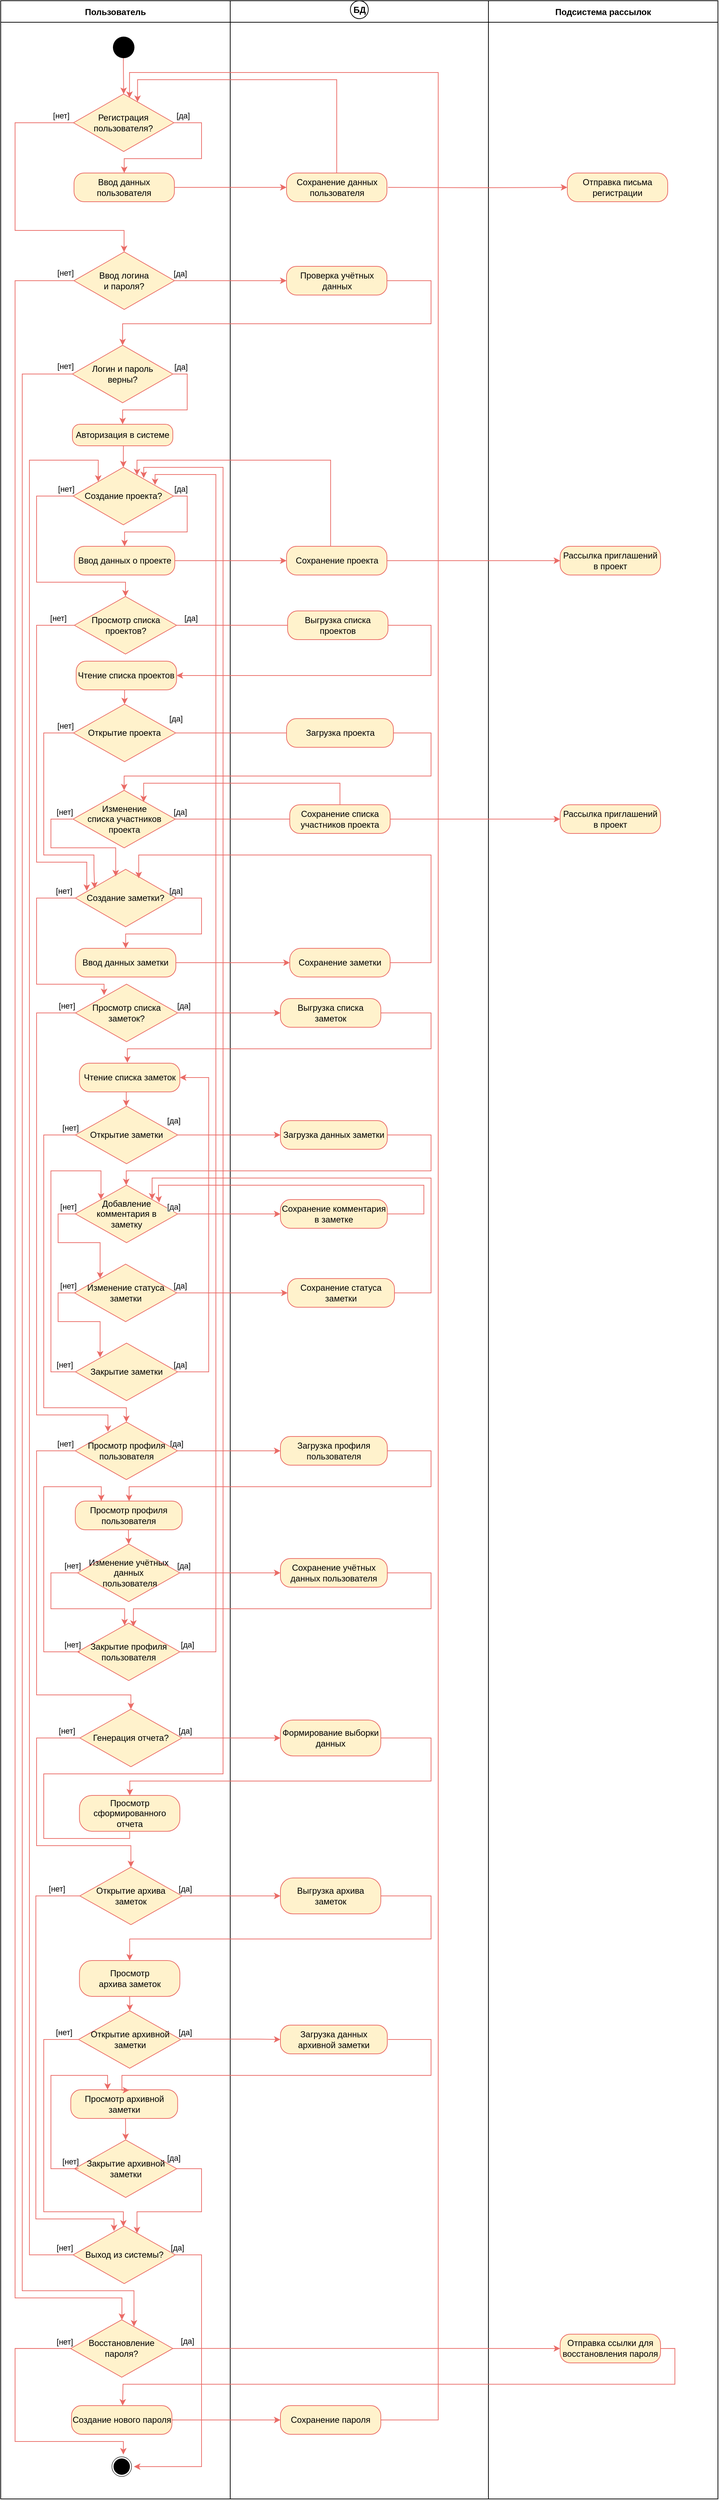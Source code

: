 <mxfile version="15.4.3" type="device"><diagram id="prtHgNgQTEPvFCAcTncT" name="Page-1"><mxGraphModel dx="1221" dy="1855" grid="1" gridSize="10" guides="1" tooltips="1" connect="1" arrows="1" fold="1" page="1" pageScale="1" pageWidth="827" pageHeight="1169" math="0" shadow="0"><root><mxCell id="0"/><mxCell id="1" parent="0"/><mxCell id="zWt1nLMRWUD_E9IHcnD1-3" value="" style="group;rotation=90;container=0;" parent="1" vertex="1" connectable="0"><mxGeometry x="120" y="70" width="555" height="465" as="geometry"/></mxCell><mxCell id="zWt1nLMRWUD_E9IHcnD1-10" value="" style="swimlane;startSize=30;container=0;" parent="1" vertex="1"><mxGeometry x="400" y="-760" width="360" height="3480" as="geometry"/></mxCell><mxCell id="zWt1nLMRWUD_E9IHcnD1-11" value="Подсистема рассылок" style="swimlane;startSize=30;container=0;" parent="1" vertex="1"><mxGeometry x="760" y="-760" width="320" height="3480" as="geometry"/></mxCell><mxCell id="zWt1nLMRWUD_E9IHcnD1-12" value="Пользователь" style="swimlane;startSize=30;container=0;" parent="1" vertex="1"><mxGeometry x="80" y="-760" width="320" height="3480" as="geometry"/></mxCell><mxCell id="zWt1nLMRWUD_E9IHcnD1-54" value="Создание заметки?" style="rhombus;whiteSpace=wrap;html=1;strokeWidth=1;fillColor=#fff2cc;rounded=1;arcSize=0;strokeColor=#EA6B66;container=0;" parent="1" vertex="1"><mxGeometry x="184.2" y="450" width="140" height="80" as="geometry"/></mxCell><mxCell id="zWt1nLMRWUD_E9IHcnD1-73" value="Просмотр списка заметок?" style="rhombus;whiteSpace=wrap;html=1;strokeWidth=1;fillColor=#fff2cc;rounded=1;arcSize=0;strokeColor=#EA6B66;container=0;" parent="1" vertex="1"><mxGeometry x="184.2" y="610" width="142.5" height="80" as="geometry"/></mxCell><mxCell id="zWt1nLMRWUD_E9IHcnD1-104" value="Открытие заметки" style="rhombus;whiteSpace=wrap;html=1;strokeWidth=1;fillColor=#fff2cc;rounded=1;arcSize=0;strokeColor=#EA6B66;container=0;" parent="1" vertex="1"><mxGeometry x="184.2" y="780" width="142.5" height="80" as="geometry"/></mxCell><mxCell id="Gzk4drpbdXuS8g5C1ZdF-5" value="Добавление комментария в&lt;br&gt;заметку" style="rhombus;whiteSpace=wrap;html=1;strokeWidth=1;fillColor=#fff2cc;rounded=1;arcSize=0;strokeColor=#EA6B66;container=0;" parent="1" vertex="1"><mxGeometry x="184.2" y="890" width="142.5" height="80" as="geometry"/></mxCell><mxCell id="Gzk4drpbdXuS8g5C1ZdF-13" value="Изменение статуса&lt;br&gt;заметки" style="rhombus;whiteSpace=wrap;html=1;strokeWidth=1;fillColor=#fff2cc;rounded=1;arcSize=0;strokeColor=#EA6B66;container=0;" parent="1" vertex="1"><mxGeometry x="182.95" y="1000" width="142.5" height="80" as="geometry"/></mxCell><mxCell id="Gzk4drpbdXuS8g5C1ZdF-19" value="Закрытие заметки" style="rhombus;whiteSpace=wrap;html=1;strokeWidth=1;fillColor=#fff2cc;rounded=1;arcSize=0;strokeColor=#EA6B66;container=0;" parent="1" vertex="1"><mxGeometry x="184.2" y="1110" width="142.5" height="80" as="geometry"/></mxCell><mxCell id="Gzk4drpbdXuS8g5C1ZdF-21" style="edgeStyle=orthogonalEdgeStyle;rounded=0;orthogonalLoop=1;jettySize=auto;html=1;entryX=0.5;entryY=0;entryDx=0;entryDy=0;strokeColor=#EA6B66;strokeWidth=1;fillColor=#ffe6cc;exitX=0.5;exitY=1;exitDx=0;exitDy=0;" parent="1" source="zWt1nLMRWUD_E9IHcnD1-90" target="zWt1nLMRWUD_E9IHcnD1-104" edge="1"><mxGeometry x="123.95" y="-160" as="geometry"><Array as="points"><mxPoint x="255" y="760"/><mxPoint x="255" y="780"/></Array><mxPoint x="231.2" y="750" as="sourcePoint"/><mxPoint x="340.2" y="740" as="targetPoint"/></mxGeometry></mxCell><mxCell id="zWt1nLMRWUD_E9IHcnD1-92" style="edgeStyle=orthogonalEdgeStyle;rounded=0;orthogonalLoop=1;jettySize=auto;html=1;exitX=1;exitY=0.5;exitDx=0;exitDy=0;strokeColor=#EA6B66;strokeWidth=1;fillColor=#ffe6cc;entryX=0;entryY=0.5;entryDx=0;entryDy=0;" parent="1" source="zWt1nLMRWUD_E9IHcnD1-73" target="zWt1nLMRWUD_E9IHcnD1-93" edge="1"><mxGeometry x="213.75" y="-170" as="geometry"><mxPoint x="490" y="810" as="targetPoint"/><Array as="points"><mxPoint x="420" y="650"/><mxPoint x="420" y="650"/></Array></mxGeometry></mxCell><mxCell id="zWt1nLMRWUD_E9IHcnD1-94" value="[да]" style="edgeLabel;html=1;align=center;verticalAlign=middle;resizable=0;points=[];container=0;" parent="zWt1nLMRWUD_E9IHcnD1-92" vertex="1" connectable="0"><mxGeometry x="-0.862" relative="1" as="geometry"><mxPoint x="-2" y="-10" as="offset"/></mxGeometry></mxCell><mxCell id="zWt1nLMRWUD_E9IHcnD1-95" style="edgeStyle=orthogonalEdgeStyle;rounded=0;orthogonalLoop=1;jettySize=auto;html=1;exitX=1;exitY=0.5;exitDx=0;exitDy=0;entryX=0.477;entryY=-0.017;entryDx=0;entryDy=0;strokeColor=#EA6B66;strokeWidth=1;fillColor=#ffe6cc;entryPerimeter=0;" parent="1" source="zWt1nLMRWUD_E9IHcnD1-93" target="zWt1nLMRWUD_E9IHcnD1-90" edge="1"><mxGeometry x="213.75" y="-170" as="geometry"><Array as="points"><mxPoint x="680" y="650"/><mxPoint x="680" y="700"/><mxPoint x="257" y="700"/></Array></mxGeometry></mxCell><mxCell id="zWt1nLMRWUD_E9IHcnD1-105" value="[да]" style="edgeStyle=orthogonalEdgeStyle;rounded=0;orthogonalLoop=1;jettySize=auto;html=1;exitX=1;exitY=0.5;exitDx=0;exitDy=0;strokeColor=#EA6B66;strokeWidth=1;fillColor=#ffe6cc;entryX=0;entryY=0.5;entryDx=0;entryDy=0;" parent="1" source="zWt1nLMRWUD_E9IHcnD1-104" target="zWt1nLMRWUD_E9IHcnD1-106" edge="1"><mxGeometry y="-50" as="geometry"><mxPoint x="540" y="840" as="targetPoint"/><mxPoint x="-77" y="-20" as="offset"/><Array as="points"><mxPoint x="400" y="820"/><mxPoint x="400" y="820"/></Array></mxGeometry></mxCell><mxCell id="zWt1nLMRWUD_E9IHcnD1-42" style="edgeStyle=orthogonalEdgeStyle;rounded=0;orthogonalLoop=1;jettySize=auto;html=1;exitX=1;exitY=0.5;exitDx=0;exitDy=0;strokeColor=#EA6B66;strokeWidth=1;fillColor=#ffe6cc;entryX=0;entryY=0.5;entryDx=0;entryDy=0;" parent="1" source="zWt1nLMRWUD_E9IHcnD1-40" target="zWt1nLMRWUD_E9IHcnD1-43" edge="1"><mxGeometry x="213.75" y="-170" as="geometry"><mxPoint x="650" y="500" as="targetPoint"/></mxGeometry></mxCell><mxCell id="Gzk4drpbdXuS8g5C1ZdF-8" style="edgeStyle=orthogonalEdgeStyle;rounded=0;orthogonalLoop=1;jettySize=auto;html=1;exitX=1;exitY=0.5;exitDx=0;exitDy=0;strokeColor=#EA6B66;strokeWidth=1;fillColor=#ffe6cc;entryX=0.5;entryY=0;entryDx=0;entryDy=0;" parent="1" source="zWt1nLMRWUD_E9IHcnD1-106" target="Gzk4drpbdXuS8g5C1ZdF-5" edge="1"><mxGeometry x="213.75" y="-170" as="geometry"><Array as="points"><mxPoint x="680" y="820"/><mxPoint x="680" y="870"/><mxPoint x="255" y="870"/><mxPoint x="255" y="890"/></Array><mxPoint x="593.75" y="940" as="sourcePoint"/><mxPoint x="340" y="1190" as="targetPoint"/></mxGeometry></mxCell><mxCell id="Gzk4drpbdXuS8g5C1ZdF-11" value="[да]" style="edgeStyle=orthogonalEdgeStyle;rounded=0;orthogonalLoop=1;jettySize=auto;html=1;exitX=1;exitY=0.5;exitDx=0;exitDy=0;strokeColor=#EA6B66;strokeWidth=1;fillColor=#ffe6cc;entryX=0;entryY=0.5;entryDx=0;entryDy=0;" parent="1" source="Gzk4drpbdXuS8g5C1ZdF-5" target="Gzk4drpbdXuS8g5C1ZdF-10" edge="1"><mxGeometry y="-50" as="geometry"><mxPoint x="333" y="1540" as="targetPoint"/><mxPoint x="-77" y="-10" as="offset"/><mxPoint x="383" y="1210" as="sourcePoint"/><Array as="points"><mxPoint x="420" y="930"/><mxPoint x="420" y="930"/></Array></mxGeometry></mxCell><mxCell id="Gzk4drpbdXuS8g5C1ZdF-12" style="edgeStyle=orthogonalEdgeStyle;rounded=0;orthogonalLoop=1;jettySize=auto;html=1;strokeColor=#EA6B66;strokeWidth=1;fillColor=#ffe6cc;exitX=1;exitY=0.5;exitDx=0;exitDy=0;entryX=0.819;entryY=0.303;entryDx=0;entryDy=0;entryPerimeter=0;" parent="1" source="Gzk4drpbdXuS8g5C1ZdF-10" target="Gzk4drpbdXuS8g5C1ZdF-5" edge="1"><mxGeometry x="213.75" y="-170" as="geometry"><Array as="points"><mxPoint x="670" y="930"/><mxPoint x="670" y="890"/><mxPoint x="300" y="890"/><mxPoint x="300" y="904"/><mxPoint x="301" y="904"/></Array><mxPoint x="660" y="1210" as="sourcePoint"/><mxPoint x="310" y="1290" as="targetPoint"/></mxGeometry></mxCell><mxCell id="Gzk4drpbdXuS8g5C1ZdF-15" value="[да]" style="edgeStyle=orthogonalEdgeStyle;rounded=0;orthogonalLoop=1;jettySize=auto;html=1;exitX=1;exitY=0.5;exitDx=0;exitDy=0;strokeColor=#EA6B66;strokeWidth=1;fillColor=#ffe6cc;entryX=0;entryY=0.5;entryDx=0;entryDy=0;" parent="1" source="Gzk4drpbdXuS8g5C1ZdF-13" target="Gzk4drpbdXuS8g5C1ZdF-14" edge="1"><mxGeometry y="-50" as="geometry"><mxPoint x="-140.75" y="1780" as="targetPoint"/><mxPoint x="-73" y="-10" as="offset"/><mxPoint x="383" y="1330" as="sourcePoint"/><Array as="points"><mxPoint x="390" y="1040"/><mxPoint x="390" y="1040"/></Array></mxGeometry></mxCell><mxCell id="Gzk4drpbdXuS8g5C1ZdF-16" style="edgeStyle=orthogonalEdgeStyle;rounded=0;orthogonalLoop=1;jettySize=auto;html=1;strokeColor=#EA6B66;strokeWidth=1;fillColor=#ffe6cc;exitX=1;exitY=0.5;exitDx=0;exitDy=0;entryX=1;entryY=0;entryDx=0;entryDy=0;" parent="1" source="Gzk4drpbdXuS8g5C1ZdF-14" target="Gzk4drpbdXuS8g5C1ZdF-5" edge="1"><mxGeometry x="213.75" y="-170" as="geometry"><Array as="points"><mxPoint x="680" y="1040"/><mxPoint x="680" y="880"/><mxPoint x="291" y="880"/></Array><mxPoint x="186.25" y="1450" as="sourcePoint"/><mxPoint x="310" y="1400" as="targetPoint"/></mxGeometry></mxCell><mxCell id="Gzk4drpbdXuS8g5C1ZdF-47" value="Изменение&lt;br&gt;списка участников&lt;br&gt;проекта" style="rhombus;whiteSpace=wrap;html=1;strokeWidth=1;fillColor=#fff2cc;rounded=1;arcSize=0;strokeColor=#EA6B66;container=0;" parent="1" vertex="1"><mxGeometry x="180.83" y="340" width="142.5" height="80" as="geometry"/></mxCell><mxCell id="Gzk4drpbdXuS8g5C1ZdF-49" style="edgeStyle=orthogonalEdgeStyle;rounded=0;orthogonalLoop=1;jettySize=auto;html=1;exitX=1;exitY=0.5;exitDx=0;exitDy=0;strokeColor=#EA6B66;strokeWidth=1;fillColor=#ffe6cc;entryX=0;entryY=0.5;entryDx=0;entryDy=0;" parent="1" source="Gzk4drpbdXuS8g5C1ZdF-50" target="Gzk4drpbdXuS8g5C1ZdF-48" edge="1"><mxGeometry relative="1" as="geometry"><mxPoint x="520.25" y="930" as="targetPoint"/><mxPoint x="677.75" y="370" as="sourcePoint"/></mxGeometry></mxCell><mxCell id="Gzk4drpbdXuS8g5C1ZdF-54" value="[да]" style="edgeStyle=orthogonalEdgeStyle;rounded=0;orthogonalLoop=1;jettySize=auto;html=1;exitX=1;exitY=0.5;exitDx=0;exitDy=0;strokeColor=#EA6B66;strokeWidth=1;fillColor=#ffe6cc;entryX=0;entryY=0.5;entryDx=0;entryDy=0;" parent="1" source="Gzk4drpbdXuS8g5C1ZdF-52" target="Gzk4drpbdXuS8g5C1ZdF-53" edge="1"><mxGeometry y="-50" as="geometry"><mxPoint x="-134.5" y="2000" as="targetPoint"/><mxPoint x="-73" y="-10" as="offset"/><mxPoint x="421.5" y="1250" as="sourcePoint"/><Array as="points"><mxPoint x="390" y="1260"/><mxPoint x="390" y="1260"/></Array></mxGeometry></mxCell><mxCell id="Gzk4drpbdXuS8g5C1ZdF-56" style="edgeStyle=orthogonalEdgeStyle;rounded=0;orthogonalLoop=1;jettySize=auto;html=1;strokeColor=#EA6B66;strokeWidth=1;fillColor=#ffe6cc;exitX=1;exitY=0.5;exitDx=0;exitDy=0;" parent="1" source="Gzk4drpbdXuS8g5C1ZdF-53" target="Gzk4drpbdXuS8g5C1ZdF-55" edge="1"><mxGeometry x="223.75" y="-160" as="geometry"><Array as="points"><mxPoint x="680" y="1260"/><mxPoint x="680" y="1310"/><mxPoint x="259" y="1310"/></Array><mxPoint x="663.75" y="1040" as="sourcePoint"/><mxPoint x="355.25" y="1110" as="targetPoint"/></mxGeometry></mxCell><mxCell id="Gzk4drpbdXuS8g5C1ZdF-64" value="[да]" style="edgeStyle=orthogonalEdgeStyle;rounded=0;orthogonalLoop=1;jettySize=auto;html=1;strokeColor=#EA6B66;strokeWidth=1;fillColor=#ffe6cc;exitX=1;exitY=0.5;exitDx=0;exitDy=0;entryX=0.816;entryY=0.307;entryDx=0;entryDy=0;entryPerimeter=0;" parent="1" source="Gzk4drpbdXuS8g5C1ZdF-63" target="Gzk4drpbdXuS8g5C1ZdF-27" edge="1"><mxGeometry as="geometry"><mxPoint x="400" y="1540" as="targetPoint"/><mxPoint x="28" y="803" as="offset"/><mxPoint x="420" y="1530" as="sourcePoint"/><Array as="points"><mxPoint x="380" y="1540"/><mxPoint x="380" y="-100"/><mxPoint x="295" y="-100"/></Array></mxGeometry></mxCell><mxCell id="Gzk4drpbdXuS8g5C1ZdF-60" value="[да]" style="edgeStyle=orthogonalEdgeStyle;rounded=0;orthogonalLoop=1;jettySize=auto;html=1;exitX=1;exitY=0.5;exitDx=0;exitDy=0;strokeColor=#EA6B66;strokeWidth=1;fillColor=#ffe6cc;entryX=0;entryY=0.5;entryDx=0;entryDy=0;" parent="1" source="Gzk4drpbdXuS8g5C1ZdF-58" target="Gzk4drpbdXuS8g5C1ZdF-57" edge="1"><mxGeometry y="-50" as="geometry"><mxPoint x="-134.5" y="2170" as="targetPoint"/><mxPoint x="-65" y="-10" as="offset"/><mxPoint x="421.5" y="1420" as="sourcePoint"/><Array as="points"><mxPoint x="390" y="1430"/><mxPoint x="390" y="1430"/></Array></mxGeometry></mxCell><mxCell id="Gzk4drpbdXuS8g5C1ZdF-46" style="edgeStyle=orthogonalEdgeStyle;rounded=0;orthogonalLoop=1;jettySize=auto;html=1;exitX=1;exitY=0.5;exitDx=0;exitDy=0;strokeColor=#EA6B66;strokeWidth=1;fillColor=#ffe6cc;entryX=0;entryY=0.5;entryDx=0;entryDy=0;" parent="1" source="Gzk4drpbdXuS8g5C1ZdF-31" target="Gzk4drpbdXuS8g5C1ZdF-45" edge="1"><mxGeometry x="213.75" y="-560" as="geometry"><mxPoint x="732.5" y="60" as="targetPoint"/><mxPoint x="676.25" y="10" as="sourcePoint"/></mxGeometry></mxCell><mxCell id="Gzk4drpbdXuS8g5C1ZdF-28" style="edgeStyle=orthogonalEdgeStyle;rounded=0;orthogonalLoop=1;jettySize=auto;html=1;strokeColor=#EA6B66;strokeWidth=1;fillColor=#ffe6cc;exitX=1;exitY=0.5;exitDx=0;exitDy=0;entryX=0.5;entryY=0;entryDx=0;entryDy=0;" parent="1" source="Gzk4drpbdXuS8g5C1ZdF-27" target="Gzk4drpbdXuS8g5C1ZdF-30" edge="1"><mxGeometry x="213.75" y="-560" as="geometry"><mxPoint x="340.75" y="-10" as="targetPoint"/><mxPoint x="438.75" y="190" as="sourcePoint"/><Array as="points"><mxPoint x="340" y="-70"/><mxPoint x="340" y="-20"/><mxPoint x="253" y="-20"/></Array></mxGeometry></mxCell><mxCell id="Gzk4drpbdXuS8g5C1ZdF-29" value="[да]" style="edgeLabel;html=1;align=center;verticalAlign=middle;resizable=0;points=[];container=0;" parent="Gzk4drpbdXuS8g5C1ZdF-28" vertex="1" connectable="0"><mxGeometry x="-0.862" relative="1" as="geometry"><mxPoint x="-2" y="-10" as="offset"/></mxGeometry></mxCell><mxCell id="Gzk4drpbdXuS8g5C1ZdF-30" value="Ввод данных о проекте" style="rounded=1;whiteSpace=wrap;html=1;strokeWidth=1;arcSize=35;fillColor=#fff2cc;strokeColor=#EA6B66;container=0;" parent="1" vertex="1"><mxGeometry x="182.7" width="140" height="40" as="geometry"/></mxCell><mxCell id="Gzk4drpbdXuS8g5C1ZdF-32" style="edgeStyle=orthogonalEdgeStyle;rounded=0;orthogonalLoop=1;jettySize=auto;html=1;exitX=1;exitY=0.5;exitDx=0;exitDy=0;strokeColor=#EA6B66;strokeWidth=1;fillColor=#ffe6cc;entryX=0;entryY=0.5;entryDx=0;entryDy=0;" parent="1" source="Gzk4drpbdXuS8g5C1ZdF-30" target="Gzk4drpbdXuS8g5C1ZdF-31" edge="1"><mxGeometry x="213.75" y="-560" as="geometry"><mxPoint x="468.75" y="60" as="targetPoint"/></mxGeometry></mxCell><mxCell id="Gzk4drpbdXuS8g5C1ZdF-34" value="Просмотр списка проектов?" style="rhombus;whiteSpace=wrap;html=1;strokeWidth=1;fillColor=#fff2cc;rounded=1;arcSize=0;strokeColor=#EA6B66;container=0;" parent="1" vertex="1"><mxGeometry x="182.7" y="70" width="142.5" height="80" as="geometry"/></mxCell><mxCell id="Gzk4drpbdXuS8g5C1ZdF-35" value="Чтение списка проектов" style="rounded=1;whiteSpace=wrap;html=1;strokeWidth=1;arcSize=35;fillColor=#fff2cc;strokeColor=#EA6B66;container=0;" parent="1" vertex="1"><mxGeometry x="185.2" y="160" width="140" height="40" as="geometry"/></mxCell><mxCell id="Gzk4drpbdXuS8g5C1ZdF-36" style="edgeStyle=orthogonalEdgeStyle;rounded=0;orthogonalLoop=1;jettySize=auto;html=1;exitX=1;exitY=0.5;exitDx=0;exitDy=0;strokeColor=#EA6B66;strokeWidth=1;fillColor=#ffe6cc;entryX=0;entryY=0.5;entryDx=0;entryDy=0;" parent="1" source="Gzk4drpbdXuS8g5C1ZdF-34" target="Gzk4drpbdXuS8g5C1ZdF-33" edge="1"><mxGeometry x="213.75" y="-560" as="geometry"><mxPoint x="297.5" y="390" as="targetPoint"/><Array as="points"><mxPoint x="560" y="110"/><mxPoint x="560" y="110"/></Array></mxGeometry></mxCell><mxCell id="Gzk4drpbdXuS8g5C1ZdF-37" value="[да]" style="edgeLabel;html=1;align=center;verticalAlign=middle;resizable=0;points=[];container=0;" parent="Gzk4drpbdXuS8g5C1ZdF-36" vertex="1" connectable="0"><mxGeometry x="-0.862" relative="1" as="geometry"><mxPoint x="-2" y="-10" as="offset"/></mxGeometry></mxCell><mxCell id="Gzk4drpbdXuS8g5C1ZdF-38" style="edgeStyle=orthogonalEdgeStyle;rounded=0;orthogonalLoop=1;jettySize=auto;html=1;exitX=1;exitY=0.5;exitDx=0;exitDy=0;entryX=1;entryY=0.5;entryDx=0;entryDy=0;strokeColor=#EA6B66;strokeWidth=1;fillColor=#ffe6cc;" parent="1" source="Gzk4drpbdXuS8g5C1ZdF-33" target="Gzk4drpbdXuS8g5C1ZdF-35" edge="1"><mxGeometry x="213.75" y="-560" as="geometry"><Array as="points"><mxPoint x="680" y="110"/><mxPoint x="680" y="180"/></Array></mxGeometry></mxCell><mxCell id="Gzk4drpbdXuS8g5C1ZdF-42" value="Открытие проекта" style="rhombus;whiteSpace=wrap;html=1;strokeWidth=1;fillColor=#fff2cc;rounded=1;arcSize=0;strokeColor=#EA6B66;container=0;" parent="1" vertex="1"><mxGeometry x="181.45" y="220" width="142.5" height="80" as="geometry"/></mxCell><mxCell id="Gzk4drpbdXuS8g5C1ZdF-43" value="[да]" style="edgeStyle=orthogonalEdgeStyle;rounded=0;orthogonalLoop=1;jettySize=auto;html=1;exitX=1;exitY=0.5;exitDx=0;exitDy=0;strokeColor=#EA6B66;strokeWidth=1;fillColor=#ffe6cc;entryX=0;entryY=0.5;entryDx=0;entryDy=0;" parent="1" source="Gzk4drpbdXuS8g5C1ZdF-42" target="Gzk4drpbdXuS8g5C1ZdF-41" edge="1"><mxGeometry y="-50" as="geometry"><mxPoint x="138.75" y="990" as="targetPoint"/><mxPoint x="-77" y="-20" as="offset"/><Array as="points"><mxPoint x="579" y="260"/></Array></mxGeometry></mxCell><mxCell id="Gzk4drpbdXuS8g5C1ZdF-44" style="edgeStyle=orthogonalEdgeStyle;rounded=0;orthogonalLoop=1;jettySize=auto;html=1;exitX=1;exitY=0.5;exitDx=0;exitDy=0;strokeColor=#EA6B66;strokeWidth=1;fillColor=#ffe6cc;entryX=0.5;entryY=0;entryDx=0;entryDy=0;" parent="1" source="Gzk4drpbdXuS8g5C1ZdF-41" target="Gzk4drpbdXuS8g5C1ZdF-47" edge="1"><mxGeometry x="213.75" y="-560" as="geometry"><Array as="points"><mxPoint x="680" y="260"/><mxPoint x="680" y="320"/><mxPoint x="252" y="320"/></Array><mxPoint x="402.5" y="510" as="sourcePoint"/><mxPoint x="343.75" y="330" as="targetPoint"/></mxGeometry></mxCell><mxCell id="Gzk4drpbdXuS8g5C1ZdF-27" value="Создание проекта?" style="rhombus;whiteSpace=wrap;html=1;strokeWidth=1;fillColor=#fff2cc;rounded=1;arcSize=0;strokeColor=#EA6B66;container=0;" parent="1" vertex="1"><mxGeometry x="180.95" y="-110" width="140" height="80" as="geometry"/></mxCell><mxCell id="Gzk4drpbdXuS8g5C1ZdF-52" value="Просмотр профиля&lt;br&gt;пользователя" style="rhombus;whiteSpace=wrap;html=1;strokeWidth=1;fillColor=#fff2cc;rounded=1;arcSize=0;strokeColor=#EA6B66;container=0;" parent="1" vertex="1"><mxGeometry x="183.95" y="1220" width="142.5" height="80" as="geometry"/></mxCell><mxCell id="Gzk4drpbdXuS8g5C1ZdF-55" value="Просмотр профиля пользователя" style="rounded=1;whiteSpace=wrap;html=1;strokeWidth=1;arcSize=35;fillColor=#fff2cc;strokeColor=#EA6B66;container=0;" parent="1" vertex="1"><mxGeometry x="183.95" y="1330" width="149" height="40" as="geometry"/></mxCell><mxCell id="Gzk4drpbdXuS8g5C1ZdF-58" value="Изменение учётных данных&lt;br&gt;&amp;nbsp;пользователя" style="rhombus;whiteSpace=wrap;html=1;strokeWidth=1;fillColor=#fff2cc;rounded=1;arcSize=0;strokeColor=#EA6B66;container=0;" parent="1" vertex="1"><mxGeometry x="187.2" y="1390" width="142.5" height="80" as="geometry"/></mxCell><mxCell id="Gzk4drpbdXuS8g5C1ZdF-61" style="edgeStyle=orthogonalEdgeStyle;rounded=0;orthogonalLoop=1;jettySize=auto;html=1;strokeColor=#EA6B66;strokeWidth=1;fillColor=#ffe6cc;exitX=1;exitY=0.5;exitDx=0;exitDy=0;entryX=0.546;entryY=0.063;entryDx=0;entryDy=0;entryPerimeter=0;" parent="1" source="Gzk4drpbdXuS8g5C1ZdF-57" target="Gzk4drpbdXuS8g5C1ZdF-63" edge="1"><mxGeometry x="223.75" y="10" as="geometry"><Array as="points"><mxPoint x="680" y="1430"/><mxPoint x="680" y="1480"/><mxPoint x="265" y="1480"/></Array><mxPoint x="663.75" y="1210" as="sourcePoint"/><mxPoint x="348.029" y="1490" as="targetPoint"/></mxGeometry></mxCell><mxCell id="Gzk4drpbdXuS8g5C1ZdF-62" style="edgeStyle=orthogonalEdgeStyle;rounded=0;orthogonalLoop=1;jettySize=auto;html=1;strokeColor=#EA6B66;strokeWidth=1;fillColor=#ffe6cc;entryX=0.5;entryY=0;entryDx=0;entryDy=0;" parent="1" target="Gzk4drpbdXuS8g5C1ZdF-58" edge="1"><mxGeometry x="143.95" y="-140" as="geometry"><Array as="points"/><mxPoint x="258" y="1370" as="sourcePoint"/><mxPoint x="255.2" y="1390" as="targetPoint"/></mxGeometry></mxCell><mxCell id="Gzk4drpbdXuS8g5C1ZdF-63" value="Закрытие профиля пользователя" style="rhombus;whiteSpace=wrap;html=1;strokeWidth=1;fillColor=#fff2cc;rounded=1;arcSize=0;strokeColor=#EA6B66;container=0;" parent="1" vertex="1"><mxGeometry x="187.2" y="1500" width="142.5" height="80" as="geometry"/></mxCell><mxCell id="Gzk4drpbdXuS8g5C1ZdF-65" value="[нет]" style="edgeStyle=orthogonalEdgeStyle;rounded=0;orthogonalLoop=1;jettySize=auto;html=1;strokeColor=#EA6B66;strokeWidth=1;fillColor=#ffe6cc;" parent="1" edge="1"><mxGeometry as="geometry"><mxPoint x="220.2" y="1330" as="targetPoint"/><mxPoint x="-25" y="95" as="offset"/><mxPoint x="190.2" y="1540" as="sourcePoint"/><Array as="points"><mxPoint x="140" y="1540"/><mxPoint x="140" y="1310"/><mxPoint x="220" y="1310"/></Array></mxGeometry></mxCell><mxCell id="Gzk4drpbdXuS8g5C1ZdF-66" value="[нет]" style="edgeStyle=orthogonalEdgeStyle;rounded=0;orthogonalLoop=1;jettySize=auto;html=1;strokeColor=#EA6B66;strokeWidth=1;fillColor=#ffe6cc;exitX=0;exitY=0.5;exitDx=0;exitDy=0;entryX=0.46;entryY=0.04;entryDx=0;entryDy=0;entryPerimeter=0;" parent="1" source="Gzk4drpbdXuS8g5C1ZdF-58" target="Gzk4drpbdXuS8g5C1ZdF-63" edge="1"><mxGeometry as="geometry"><mxPoint x="230.2" y="1340" as="targetPoint"/><mxPoint x="-40" y="-47" as="offset"/><mxPoint x="200.2" y="1550" as="sourcePoint"/><Array as="points"><mxPoint x="150" y="1430"/><mxPoint x="150" y="1480"/><mxPoint x="253" y="1480"/></Array></mxGeometry></mxCell><mxCell id="Gzk4drpbdXuS8g5C1ZdF-89" style="edgeStyle=orthogonalEdgeStyle;rounded=0;orthogonalLoop=1;jettySize=auto;html=1;strokeColor=#EA6B66;strokeWidth=1;fillColor=#ffe6cc;entryX=0.5;entryY=0;entryDx=0;entryDy=0;" parent="1" target="Gzk4drpbdXuS8g5C1ZdF-27" edge="1"><mxGeometry x="83.72" y="510" as="geometry"><mxPoint x="259.97" y="-270" as="targetPoint"/><mxPoint x="251" y="-140" as="sourcePoint"/></mxGeometry></mxCell><mxCell id="Gzk4drpbdXuS8g5C1ZdF-33" value="Выгрузка списка проектов" style="rounded=1;whiteSpace=wrap;html=1;strokeWidth=1;arcSize=35;fillColor=#fff2cc;strokeColor=#EA6B66;container=0;" parent="1" vertex="1"><mxGeometry x="480" y="90" width="140" height="40" as="geometry"/></mxCell><mxCell id="Gzk4drpbdXuS8g5C1ZdF-97" style="edgeStyle=orthogonalEdgeStyle;rounded=0;orthogonalLoop=1;jettySize=auto;html=1;strokeColor=#EA6B66;strokeWidth=1;fillColor=#ffe6cc;entryX=0;entryY=0.5;entryDx=0;entryDy=0;exitX=1;exitY=0.5;exitDx=0;exitDy=0;" parent="1" source="Gzk4drpbdXuS8g5C1ZdF-96" target="Gzk4drpbdXuS8g5C1ZdF-101" edge="1"><mxGeometry x="153.72" y="-10" as="geometry"><mxPoint x="259.97" y="-160" as="targetPoint"/><mxPoint x="320" y="-420" as="sourcePoint"/><Array as="points"><mxPoint x="380" y="-370"/><mxPoint x="380" y="-370"/></Array></mxGeometry></mxCell><mxCell id="Gzk4drpbdXuS8g5C1ZdF-98" value="[да]" style="edgeLabel;html=1;align=center;verticalAlign=middle;resizable=0;points=[];container=0;" parent="Gzk4drpbdXuS8g5C1ZdF-97" vertex="1" connectable="0"><mxGeometry x="-0.862" relative="1" as="geometry"><mxPoint x="-3" y="-10" as="offset"/></mxGeometry></mxCell><mxCell id="Gzk4drpbdXuS8g5C1ZdF-102" style="edgeStyle=orthogonalEdgeStyle;rounded=0;orthogonalLoop=1;jettySize=auto;html=1;exitX=1;exitY=0.5;exitDx=0;exitDy=0;entryX=0.5;entryY=0;entryDx=0;entryDy=0;strokeColor=#EA6B66;strokeWidth=1;fillColor=#ffe6cc;" parent="1" source="Gzk4drpbdXuS8g5C1ZdF-101" target="Gzk4drpbdXuS8g5C1ZdF-83" edge="1"><mxGeometry x="223.75" y="-550" as="geometry"><Array as="points"><mxPoint x="680" y="-370"/><mxPoint x="680" y="-310"/><mxPoint x="250" y="-310"/></Array><mxPoint x="734.75" y="120" as="sourcePoint"/><mxPoint x="333.95" y="200" as="targetPoint"/></mxGeometry></mxCell><mxCell id="Gzk4drpbdXuS8g5C1ZdF-104" style="edgeStyle=orthogonalEdgeStyle;rounded=0;orthogonalLoop=1;jettySize=auto;html=1;strokeColor=#EA6B66;strokeWidth=1;fillColor=#ffe6cc;exitX=0;exitY=0.5;exitDx=0;exitDy=0;entryX=0.5;entryY=0;entryDx=0;entryDy=0;" parent="1" source="Gzk4drpbdXuS8g5C1ZdF-27" target="Gzk4drpbdXuS8g5C1ZdF-34" edge="1"><mxGeometry x="83.72" y="510" as="geometry"><mxPoint x="290.059" y="1955.821" as="targetPoint"/><mxPoint x="180" y="-80" as="sourcePoint"/><Array as="points"><mxPoint x="130" y="-70"/><mxPoint x="130" y="50"/><mxPoint x="254" y="50"/></Array></mxGeometry></mxCell><mxCell id="Gzk4drpbdXuS8g5C1ZdF-105" value="[нет]" style="edgeLabel;html=1;align=center;verticalAlign=middle;resizable=0;points=[];container=0;" parent="Gzk4drpbdXuS8g5C1ZdF-104" vertex="1" connectable="0"><mxGeometry x="-0.862" relative="1" as="geometry"><mxPoint x="11" y="-10" as="offset"/></mxGeometry></mxCell><mxCell id="Gzk4drpbdXuS8g5C1ZdF-106" style="edgeStyle=orthogonalEdgeStyle;rounded=0;orthogonalLoop=1;jettySize=auto;html=1;strokeColor=#EA6B66;strokeWidth=1;fillColor=#ffe6cc;exitX=0;exitY=0.5;exitDx=0;exitDy=0;" parent="1" source="Gzk4drpbdXuS8g5C1ZdF-34" edge="1"><mxGeometry x="83.66" y="690" as="geometry"><mxPoint x="200" y="480" as="targetPoint"/><mxPoint x="180.89" y="110" as="sourcePoint"/><Array as="points"><mxPoint x="130" y="110"/><mxPoint x="130" y="440"/><mxPoint x="200" y="440"/></Array></mxGeometry></mxCell><mxCell id="Gzk4drpbdXuS8g5C1ZdF-107" value="[нет]" style="edgeLabel;html=1;align=center;verticalAlign=middle;resizable=0;points=[];container=0;" parent="Gzk4drpbdXuS8g5C1ZdF-106" vertex="1" connectable="0"><mxGeometry x="-0.862" relative="1" as="geometry"><mxPoint x="11" y="-10" as="offset"/></mxGeometry></mxCell><mxCell id="Gzk4drpbdXuS8g5C1ZdF-110" style="edgeStyle=orthogonalEdgeStyle;rounded=0;orthogonalLoop=1;jettySize=auto;html=1;exitX=0.5;exitY=0;exitDx=0;exitDy=0;strokeColor=#EA6B66;strokeWidth=1;fillColor=#ffe6cc;" parent="1" source="Gzk4drpbdXuS8g5C1ZdF-31" target="Gzk4drpbdXuS8g5C1ZdF-27" edge="1"><mxGeometry x="223.75" y="-550" as="geometry"><mxPoint x="650" y="-150" as="targetPoint"/><mxPoint x="332.7" y="30" as="sourcePoint"/><Array as="points"><mxPoint x="540" y="-120"/><mxPoint x="270" y="-120"/></Array></mxGeometry></mxCell><mxCell id="Gzk4drpbdXuS8g5C1ZdF-111" style="edgeStyle=orthogonalEdgeStyle;rounded=0;orthogonalLoop=1;jettySize=auto;html=1;exitX=0.5;exitY=1;exitDx=0;exitDy=0;strokeColor=#EA6B66;strokeWidth=1;fillColor=#ffe6cc;entryX=0.5;entryY=0;entryDx=0;entryDy=0;" parent="1" source="Gzk4drpbdXuS8g5C1ZdF-35" target="Gzk4drpbdXuS8g5C1ZdF-42" edge="1"><mxGeometry x="223.75" y="-550" as="geometry"><mxPoint x="594.75" y="30" as="targetPoint"/><mxPoint x="332.7" y="30" as="sourcePoint"/><Array as="points"><mxPoint x="253" y="200"/></Array></mxGeometry></mxCell><mxCell id="Gzk4drpbdXuS8g5C1ZdF-108" style="edgeStyle=orthogonalEdgeStyle;rounded=0;orthogonalLoop=1;jettySize=auto;html=1;strokeColor=#EA6B66;strokeWidth=1;fillColor=#ffe6cc;exitX=0;exitY=0.5;exitDx=0;exitDy=0;entryX=0.191;entryY=0.331;entryDx=0;entryDy=0;entryPerimeter=0;" parent="1" source="Gzk4drpbdXuS8g5C1ZdF-42" target="zWt1nLMRWUD_E9IHcnD1-54" edge="1"><mxGeometry x="83.66" y="860" as="geometry"><mxPoint x="253.45" y="410" as="targetPoint"/><mxPoint x="182.7" y="280" as="sourcePoint"/><Array as="points"><mxPoint x="140" y="260"/><mxPoint x="140" y="430"/><mxPoint x="210" y="430"/><mxPoint x="210" y="450"/></Array></mxGeometry></mxCell><mxCell id="Gzk4drpbdXuS8g5C1ZdF-109" value="[нет]" style="edgeLabel;html=1;align=center;verticalAlign=middle;resizable=0;points=[];container=0;" parent="Gzk4drpbdXuS8g5C1ZdF-108" vertex="1" connectable="0"><mxGeometry x="-0.862" relative="1" as="geometry"><mxPoint x="11" y="-10" as="offset"/></mxGeometry></mxCell><mxCell id="Gzk4drpbdXuS8g5C1ZdF-112" value="[да]" style="edgeStyle=orthogonalEdgeStyle;rounded=0;orthogonalLoop=1;jettySize=auto;html=1;exitX=1;exitY=0.5;exitDx=0;exitDy=0;strokeColor=#EA6B66;strokeWidth=1;fillColor=#ffe6cc;entryX=0;entryY=0.5;entryDx=0;entryDy=0;startArrow=none;" parent="1" source="Gzk4drpbdXuS8g5C1ZdF-50" edge="1"><mxGeometry y="-50" as="geometry"><mxPoint x="589.25" y="379.58" as="targetPoint"/><mxPoint x="-276" y="-10" as="offset"/><Array as="points"><mxPoint x="580" y="380"/></Array><mxPoint x="325.2" y="379.58" as="sourcePoint"/></mxGeometry></mxCell><mxCell id="Gzk4drpbdXuS8g5C1ZdF-113" style="edgeStyle=orthogonalEdgeStyle;rounded=0;orthogonalLoop=1;jettySize=auto;html=1;exitX=0.5;exitY=0;exitDx=0;exitDy=0;strokeColor=#EA6B66;strokeWidth=1;fillColor=#ffe6cc;entryX=0.691;entryY=0.202;entryDx=0;entryDy=0;entryPerimeter=0;" parent="1" source="Gzk4drpbdXuS8g5C1ZdF-50" target="Gzk4drpbdXuS8g5C1ZdF-47" edge="1"><mxGeometry x="223.75" y="-550" as="geometry"><Array as="points"><mxPoint x="553" y="330"/><mxPoint x="279" y="330"/></Array><mxPoint x="747" y="270" as="sourcePoint"/><mxPoint x="280" y="350" as="targetPoint"/></mxGeometry></mxCell><mxCell id="Gzk4drpbdXuS8g5C1ZdF-115" style="edgeStyle=orthogonalEdgeStyle;rounded=0;orthogonalLoop=1;jettySize=auto;html=1;strokeColor=#EA6B66;strokeWidth=1;fillColor=#ffe6cc;entryX=0.401;entryY=0.123;entryDx=0;entryDy=0;entryPerimeter=0;" parent="1" target="zWt1nLMRWUD_E9IHcnD1-54" edge="1"><mxGeometry x="93.66" y="870" as="geometry"><mxPoint x="240" y="456" as="targetPoint"/><mxPoint x="180" y="380" as="sourcePoint"/><Array as="points"><mxPoint x="150" y="380"/><mxPoint x="150" y="420"/><mxPoint x="240" y="420"/></Array></mxGeometry></mxCell><mxCell id="Gzk4drpbdXuS8g5C1ZdF-116" value="[нет]" style="edgeLabel;html=1;align=center;verticalAlign=middle;resizable=0;points=[];container=0;" parent="Gzk4drpbdXuS8g5C1ZdF-115" vertex="1" connectable="0"><mxGeometry x="-0.862" relative="1" as="geometry"><mxPoint x="3" y="-10" as="offset"/></mxGeometry></mxCell><mxCell id="Gzk4drpbdXuS8g5C1ZdF-120" value="[да]" style="edgeStyle=orthogonalEdgeStyle;rounded=0;orthogonalLoop=1;jettySize=auto;html=1;exitX=1;exitY=0.5;exitDx=0;exitDy=0;strokeColor=#EA6B66;strokeWidth=1;fillColor=#ffe6cc;entryX=0.5;entryY=0;entryDx=0;entryDy=0;" parent="1" source="zWt1nLMRWUD_E9IHcnD1-54" target="zWt1nLMRWUD_E9IHcnD1-40" edge="1"><mxGeometry y="-50" as="geometry"><mxPoint x="599.25" y="389.58" as="targetPoint"/><mxPoint x="35" y="-45" as="offset"/><Array as="points"><mxPoint x="360" y="490"/><mxPoint x="360" y="540"/><mxPoint x="254" y="540"/></Array><mxPoint x="333.33" y="390" as="sourcePoint"/></mxGeometry></mxCell><mxCell id="Gzk4drpbdXuS8g5C1ZdF-121" style="edgeStyle=orthogonalEdgeStyle;rounded=0;orthogonalLoop=1;jettySize=auto;html=1;strokeColor=#EA6B66;strokeWidth=1;fillColor=#ffe6cc;exitX=0;exitY=0.5;exitDx=0;exitDy=0;entryX=0.28;entryY=0.19;entryDx=0;entryDy=0;entryPerimeter=0;" parent="1" source="zWt1nLMRWUD_E9IHcnD1-54" target="zWt1nLMRWUD_E9IHcnD1-73" edge="1"><mxGeometry x="37.52" y="960" as="geometry"><mxPoint x="150" y="620" as="targetPoint"/><mxPoint x="123.86" y="470" as="sourcePoint"/><Array as="points"><mxPoint x="130" y="490"/><mxPoint x="130" y="610"/><mxPoint x="224" y="610"/></Array></mxGeometry></mxCell><mxCell id="Gzk4drpbdXuS8g5C1ZdF-122" value="[нет]" style="edgeLabel;html=1;align=center;verticalAlign=middle;resizable=0;points=[];container=0;" parent="Gzk4drpbdXuS8g5C1ZdF-121" vertex="1" connectable="0"><mxGeometry x="-0.862" relative="1" as="geometry"><mxPoint x="3" y="-10" as="offset"/></mxGeometry></mxCell><mxCell id="Gzk4drpbdXuS8g5C1ZdF-123" style="edgeStyle=orthogonalEdgeStyle;rounded=0;orthogonalLoop=1;jettySize=auto;html=1;exitX=1;exitY=0.5;exitDx=0;exitDy=0;strokeColor=#EA6B66;strokeWidth=1;fillColor=#ffe6cc;entryX=0.63;entryY=0.156;entryDx=0;entryDy=0;entryPerimeter=0;" parent="1" source="zWt1nLMRWUD_E9IHcnD1-43" target="zWt1nLMRWUD_E9IHcnD1-54" edge="1"><mxGeometry x="223.75" y="-160" as="geometry"><mxPoint x="270" y="430" as="targetPoint"/><mxPoint x="334.2" y="590" as="sourcePoint"/><Array as="points"><mxPoint x="680" y="580"/><mxPoint x="680" y="430"/><mxPoint x="272" y="430"/></Array></mxGeometry></mxCell><mxCell id="Gzk4drpbdXuS8g5C1ZdF-126" style="edgeStyle=orthogonalEdgeStyle;rounded=0;orthogonalLoop=1;jettySize=auto;html=1;strokeColor=#EA6B66;strokeWidth=1;fillColor=#ffe6cc;exitX=0;exitY=0.5;exitDx=0;exitDy=0;entryX=0.5;entryY=0;entryDx=0;entryDy=0;" parent="1" source="zWt1nLMRWUD_E9IHcnD1-104" target="Gzk4drpbdXuS8g5C1ZdF-52" edge="1"><mxGeometry x="-32.48" y="1640" as="geometry"><mxPoint x="239.977" y="1240" as="targetPoint"/><mxPoint x="194.2" y="660" as="sourcePoint"/><Array as="points"><mxPoint x="140" y="820"/><mxPoint x="140" y="1200"/><mxPoint x="255" y="1200"/></Array></mxGeometry></mxCell><mxCell id="Gzk4drpbdXuS8g5C1ZdF-127" value="[нет]" style="edgeLabel;html=1;align=center;verticalAlign=middle;resizable=0;points=[];container=0;" parent="Gzk4drpbdXuS8g5C1ZdF-126" vertex="1" connectable="0"><mxGeometry x="-0.862" relative="1" as="geometry"><mxPoint x="31" y="-10" as="offset"/></mxGeometry></mxCell><mxCell id="Gzk4drpbdXuS8g5C1ZdF-128" style="edgeStyle=orthogonalEdgeStyle;rounded=0;orthogonalLoop=1;jettySize=auto;html=1;strokeColor=#EA6B66;strokeWidth=1;fillColor=#ffe6cc;entryX=0;entryY=0;entryDx=0;entryDy=0;exitX=0;exitY=0.5;exitDx=0;exitDy=0;" parent="1" source="Gzk4drpbdXuS8g5C1ZdF-5" target="Gzk4drpbdXuS8g5C1ZdF-13" edge="1"><mxGeometry x="-22.48" y="1650" as="geometry"><mxPoint x="170" y="970" as="targetPoint"/><mxPoint x="180" y="930" as="sourcePoint"/><Array as="points"><mxPoint x="160" y="930"/><mxPoint x="160" y="970"/><mxPoint x="219" y="970"/></Array></mxGeometry></mxCell><mxCell id="Gzk4drpbdXuS8g5C1ZdF-129" value="[нет]" style="edgeLabel;html=1;align=center;verticalAlign=middle;resizable=0;points=[];container=0;" parent="Gzk4drpbdXuS8g5C1ZdF-128" vertex="1" connectable="0"><mxGeometry x="-0.862" relative="1" as="geometry"><mxPoint x="2" y="-10" as="offset"/></mxGeometry></mxCell><mxCell id="Gzk4drpbdXuS8g5C1ZdF-134" value="[да]" style="edgeStyle=orthogonalEdgeStyle;rounded=0;orthogonalLoop=1;jettySize=auto;html=1;exitX=1;exitY=0.5;exitDx=0;exitDy=0;strokeColor=#EA6B66;strokeWidth=1;fillColor=#ffe6cc;entryX=1;entryY=0.5;entryDx=0;entryDy=0;" parent="1" source="Gzk4drpbdXuS8g5C1ZdF-19" target="zWt1nLMRWUD_E9IHcnD1-90" edge="1"><mxGeometry y="-50" as="geometry"><mxPoint x="410" y="710" as="targetPoint"/><mxPoint x="2" y="195" as="offset"/><mxPoint x="335.45" y="1050" as="sourcePoint"/><Array as="points"><mxPoint x="370" y="1150"/><mxPoint x="370" y="740"/></Array></mxGeometry></mxCell><mxCell id="Gzk4drpbdXuS8g5C1ZdF-135" value="[нет]" style="edgeStyle=orthogonalEdgeStyle;rounded=0;orthogonalLoop=1;jettySize=auto;html=1;strokeColor=#EA6B66;strokeWidth=1;fillColor=#ffe6cc;exitX=0;exitY=0.5;exitDx=0;exitDy=0;entryX=0.5;entryY=0;entryDx=0;entryDy=0;" parent="1" source="Gzk4drpbdXuS8g5C1ZdF-52" target="Gzk4drpbdXuS8g5C1ZdF-144" edge="1"><mxGeometry y="-50" as="geometry"><mxPoint x="262" y="1620" as="targetPoint"/><mxPoint x="-53" y="-190" as="offset"/><mxPoint x="139.39" y="1250" as="sourcePoint"/><Array as="points"><mxPoint x="130" y="1260"/><mxPoint x="130" y="1600"/><mxPoint x="261" y="1600"/></Array></mxGeometry></mxCell><mxCell id="Gzk4drpbdXuS8g5C1ZdF-136" style="edgeStyle=orthogonalEdgeStyle;rounded=0;orthogonalLoop=1;jettySize=auto;html=1;fillColor=#ffe6cc;strokeColor=#EA6B66;entryX=0;entryY=0;entryDx=0;entryDy=0;exitX=0;exitY=0.5;exitDx=0;exitDy=0;" parent="1" source="Gzk4drpbdXuS8g5C1ZdF-149" target="Gzk4drpbdXuS8g5C1ZdF-27" edge="1"><mxGeometry x="69.03" y="20" as="geometry"><mxPoint x="120" y="80" as="targetPoint"/><Array as="points"><mxPoint x="120" y="2380"/><mxPoint x="120" y="-120"/><mxPoint x="216" y="-120"/></Array><mxPoint x="180" y="2480" as="sourcePoint"/></mxGeometry></mxCell><mxCell id="Gzk4drpbdXuS8g5C1ZdF-138" style="edgeStyle=orthogonalEdgeStyle;rounded=0;orthogonalLoop=1;jettySize=auto;html=1;fillColor=#ffe6cc;strokeColor=#EA6B66;entryX=0.703;entryY=0.187;entryDx=0;entryDy=0;entryPerimeter=0;exitX=0.5;exitY=1;exitDx=0;exitDy=0;" parent="1" target="Gzk4drpbdXuS8g5C1ZdF-27" edge="1"><mxGeometry relative="1" as="geometry"><mxPoint x="390" y="-130" as="targetPoint"/><Array as="points"><mxPoint x="260" y="1800"/><mxPoint x="140" y="1800"/><mxPoint x="140" y="1710"/><mxPoint x="390" y="1710"/><mxPoint x="390" y="-110"/><mxPoint x="280" y="-110"/></Array><mxPoint x="259.78" y="1790.0" as="sourcePoint"/></mxGeometry></mxCell><mxCell id="Gzk4drpbdXuS8g5C1ZdF-144" value="Генерация отчета?" style="rhombus;whiteSpace=wrap;html=1;strokeWidth=1;fillColor=#fff2cc;rounded=1;arcSize=0;strokeColor=#EA6B66;container=0;" parent="1" vertex="1"><mxGeometry x="190.28" y="1620" width="142.5" height="80" as="geometry"/></mxCell><mxCell id="Gzk4drpbdXuS8g5C1ZdF-145" value="Просмотр сформированного отчета" style="rounded=1;whiteSpace=wrap;html=1;strokeWidth=1;arcSize=35;fillColor=#fff2cc;strokeColor=#EA6B66;container=0;" parent="1" vertex="1"><mxGeometry x="189.78" y="1740" width="140" height="50" as="geometry"/></mxCell><mxCell id="Gzk4drpbdXuS8g5C1ZdF-146" style="edgeStyle=orthogonalEdgeStyle;rounded=0;orthogonalLoop=1;jettySize=auto;html=1;exitX=0;exitY=0.5;exitDx=0;exitDy=0;fillColor=#ffe6cc;strokeColor=#EA6B66;entryX=0.5;entryY=0;entryDx=0;entryDy=0;" parent="1" source="Gzk4drpbdXuS8g5C1ZdF-144" target="Gzk4drpbdXuS8g5C1ZdF-163" edge="1"><mxGeometry x="59.03" y="10" as="geometry"><mxPoint x="270" y="1860" as="targetPoint"/><Array as="points"><mxPoint x="130" y="1660"/><mxPoint x="130" y="1810"/><mxPoint x="261" y="1810"/></Array></mxGeometry></mxCell><mxCell id="Gzk4drpbdXuS8g5C1ZdF-147" value="[нет]" style="edgeLabel;html=1;align=center;verticalAlign=middle;resizable=0;points=[];container=0;" parent="Gzk4drpbdXuS8g5C1ZdF-146" vertex="1" connectable="0"><mxGeometry x="-0.89" y="-1" relative="1" as="geometry"><mxPoint x="2.25" y="-9" as="offset"/></mxGeometry></mxCell><mxCell id="Gzk4drpbdXuS8g5C1ZdF-152" style="edgeStyle=orthogonalEdgeStyle;rounded=0;orthogonalLoop=1;jettySize=auto;html=1;exitX=1;exitY=0.5;exitDx=0;exitDy=0;entryX=0;entryY=0.5;entryDx=0;entryDy=0;fillColor=#ffe6cc;strokeColor=#EA6B66;" parent="1" source="Gzk4drpbdXuS8g5C1ZdF-144" target="Gzk4drpbdXuS8g5C1ZdF-156" edge="1"><mxGeometry relative="1" as="geometry"><mxPoint x="549.83" y="1650" as="targetPoint"/><Array as="points"><mxPoint x="410" y="1660"/><mxPoint x="410" y="1660"/></Array></mxGeometry></mxCell><mxCell id="Gzk4drpbdXuS8g5C1ZdF-153" value="[да]" style="edgeLabel;html=1;align=center;verticalAlign=middle;resizable=0;points=[];container=0;" parent="Gzk4drpbdXuS8g5C1ZdF-152" vertex="1" connectable="0"><mxGeometry x="-0.945" y="1" relative="1" as="geometry"><mxPoint y="-9" as="offset"/></mxGeometry></mxCell><mxCell id="Gzk4drpbdXuS8g5C1ZdF-154" style="edgeStyle=orthogonalEdgeStyle;rounded=0;orthogonalLoop=1;jettySize=auto;html=1;exitX=1;exitY=0.5;exitDx=0;exitDy=0;fillColor=#ffe6cc;strokeColor=#EA6B66;" parent="1" source="Gzk4drpbdXuS8g5C1ZdF-156" edge="1"><mxGeometry relative="1" as="geometry"><mxPoint x="260" y="1740" as="targetPoint"/><Array as="points"><mxPoint x="680" y="1660"/><mxPoint x="680" y="1720"/><mxPoint x="260" y="1720"/></Array><mxPoint x="689.83" y="1650" as="sourcePoint"/></mxGeometry></mxCell><mxCell id="Gzk4drpbdXuS8g5C1ZdF-14" value="Сохранение статуса заметки" style="rounded=1;whiteSpace=wrap;html=1;strokeWidth=1;arcSize=35;fillColor=#fff2cc;strokeColor=#EA6B66;container=0;" parent="1" vertex="1"><mxGeometry x="480" y="1020" width="149" height="40" as="geometry"/></mxCell><mxCell id="Gzk4drpbdXuS8g5C1ZdF-41" value="Загрузка проекта" style="rounded=1;whiteSpace=wrap;html=1;strokeWidth=1;arcSize=35;fillColor=#fff2cc;strokeColor=#EA6B66;container=0;" parent="1" vertex="1"><mxGeometry x="478.5" y="240" width="149" height="40" as="geometry"/></mxCell><mxCell id="zWt1nLMRWUD_E9IHcnD1-43" value="Сохранение заметки" style="rounded=1;whiteSpace=wrap;html=1;strokeWidth=1;arcSize=39;fillColor=#fff2cc;strokeColor=#EA6B66;container=0;" parent="1" vertex="1"><mxGeometry x="483" y="560" width="140" height="40" as="geometry"/></mxCell><mxCell id="Gzk4drpbdXuS8g5C1ZdF-50" value="Сохранение списка участников проекта" style="rounded=1;whiteSpace=wrap;html=1;strokeWidth=1;arcSize=35;fillColor=#fff2cc;strokeColor=#EA6B66;container=0;" parent="1" vertex="1"><mxGeometry x="483" y="360" width="140" height="40" as="geometry"/></mxCell><mxCell id="Gzk4drpbdXuS8g5C1ZdF-162" value="" style="edgeStyle=orthogonalEdgeStyle;rounded=0;orthogonalLoop=1;jettySize=auto;html=1;exitX=1;exitY=0.5;exitDx=0;exitDy=0;strokeColor=#EA6B66;strokeWidth=1;fillColor=#ffe6cc;entryX=0;entryY=0.5;entryDx=0;entryDy=0;endArrow=none;" parent="1" source="Gzk4drpbdXuS8g5C1ZdF-47" target="Gzk4drpbdXuS8g5C1ZdF-50" edge="1"><mxGeometry x="1.25" y="69.58" as="geometry"><mxPoint x="589.25" y="379.58" as="targetPoint"/><mxPoint x="-122" y="-10" as="offset"/><Array as="points"/><mxPoint x="323.33" y="380" as="sourcePoint"/></mxGeometry></mxCell><mxCell id="Gzk4drpbdXuS8g5C1ZdF-170" style="edgeStyle=orthogonalEdgeStyle;rounded=0;orthogonalLoop=1;jettySize=auto;html=1;exitX=1;exitY=0.5;exitDx=0;exitDy=0;fillColor=#ffe6cc;strokeColor=#EA6B66;" parent="1" source="Gzk4drpbdXuS8g5C1ZdF-163" edge="1"><mxGeometry relative="1" as="geometry"><mxPoint x="470" y="1880" as="targetPoint"/><Array as="points"><mxPoint x="410" y="1880"/><mxPoint x="410" y="1880"/></Array><mxPoint x="339.6" y="1899.5" as="sourcePoint"/></mxGeometry></mxCell><mxCell id="Gzk4drpbdXuS8g5C1ZdF-171" value="[да]" style="edgeLabel;html=1;align=center;verticalAlign=middle;resizable=0;points=[];container=0;" parent="Gzk4drpbdXuS8g5C1ZdF-170" vertex="1" connectable="0"><mxGeometry x="-0.945" y="1" relative="1" as="geometry"><mxPoint y="-9" as="offset"/></mxGeometry></mxCell><mxCell id="Gzk4drpbdXuS8g5C1ZdF-174" style="edgeStyle=orthogonalEdgeStyle;rounded=0;orthogonalLoop=1;jettySize=auto;html=1;exitX=1;exitY=0.5;exitDx=0;exitDy=0;fillColor=#ffe6cc;strokeColor=#EA6B66;entryX=0.5;entryY=0;entryDx=0;entryDy=0;" parent="1" source="Gzk4drpbdXuS8g5C1ZdF-165" target="Gzk4drpbdXuS8g5C1ZdF-166" edge="1"><mxGeometry relative="1" as="geometry"><mxPoint x="260" y="1980" as="targetPoint"/><Array as="points"><mxPoint x="680" y="1880"/><mxPoint x="680" y="1940"/><mxPoint x="260" y="1940"/></Array><mxPoint x="620" y="1900" as="sourcePoint"/></mxGeometry></mxCell><mxCell id="Gzk4drpbdXuS8g5C1ZdF-155" style="edgeStyle=orthogonalEdgeStyle;rounded=0;orthogonalLoop=1;jettySize=auto;html=1;exitX=1;exitY=0.5;exitDx=0;exitDy=0;entryX=0;entryY=0.5;entryDx=0;entryDy=0;strokeColor=#EA6B66;strokeWidth=1;fillColor=#ffe6cc;" parent="1" source="Gzk4drpbdXuS8g5C1ZdF-140" target="Gzk4drpbdXuS8g5C1ZdF-157" edge="1"><mxGeometry relative="1" as="geometry"/></mxCell><mxCell id="Gzk4drpbdXuS8g5C1ZdF-103" style="edgeStyle=orthogonalEdgeStyle;rounded=0;orthogonalLoop=1;jettySize=auto;html=1;exitX=1;exitY=0.5;exitDx=0;exitDy=0;strokeColor=#EA6B66;strokeWidth=1;fillColor=#ffe6cc;entryX=0.558;entryY=0.067;entryDx=0;entryDy=0;entryPerimeter=0;" parent="1" source="Gzk4drpbdXuS8g5C1ZdF-157" target="eVHXKz16UKoJS_FjSvuh-17" edge="1"><mxGeometry relative="1" as="geometry"><mxPoint x="699.74" y="2080" as="sourcePoint"/><mxPoint x="760" y="-460" as="targetPoint"/><Array as="points"><mxPoint x="690" y="2610"/><mxPoint x="690" y="-660"/><mxPoint x="260" y="-660"/></Array></mxGeometry></mxCell><mxCell id="Gzk4drpbdXuS8g5C1ZdF-143" value="[да]" style="edgeStyle=orthogonalEdgeStyle;rounded=0;orthogonalLoop=1;jettySize=auto;html=1;exitX=1;exitY=0.5;exitDx=0;exitDy=0;strokeColor=#EA6B66;strokeWidth=1;fillColor=#ffe6cc;entryX=0;entryY=0.5;entryDx=0;entryDy=0;" parent="1" source="Gzk4drpbdXuS8g5C1ZdF-139" edge="1" target="eVHXKz16UKoJS_FjSvuh-15"><mxGeometry as="geometry"><mxPoint x="-250" y="-10" as="offset"/><mxPoint x="247" y="2590" as="targetPoint"/><Array as="points"><mxPoint x="350" y="2510"/><mxPoint x="560" y="2510"/></Array></mxGeometry></mxCell><mxCell id="eVHXKz16UKoJS_FjSvuh-16" style="edgeStyle=orthogonalEdgeStyle;rounded=0;orthogonalLoop=1;jettySize=auto;html=1;exitX=1;exitY=0.5;exitDx=0;exitDy=0;strokeColor=#EA6B66;strokeWidth=1;fillColor=#ffe6cc;" edge="1" parent="1" source="eVHXKz16UKoJS_FjSvuh-15"><mxGeometry relative="1" as="geometry"><mxPoint x="332.95" y="2730" as="sourcePoint"/><mxPoint x="250" y="2590" as="targetPoint"/></mxGeometry></mxCell><mxCell id="zWt1nLMRWUD_E9IHcnD1-21" value="Авторизация в системе" style="rounded=1;whiteSpace=wrap;html=1;strokeWidth=1;arcSize=35;fillColor=#fff2cc;strokeColor=#EA6B66;container=0;" parent="1" vertex="1"><mxGeometry x="179.97" y="-170" width="140" height="30" as="geometry"/></mxCell><mxCell id="Gzk4drpbdXuS8g5C1ZdF-83" value="Логин и пароль&lt;br&gt;верны?" style="rhombus;whiteSpace=wrap;html=1;strokeWidth=1;fillColor=#fff2cc;rounded=1;arcSize=0;strokeColor=#EA6B66;container=0;" parent="1" vertex="1"><mxGeometry x="179.97" y="-280" width="140" height="80" as="geometry"/></mxCell><mxCell id="Gzk4drpbdXuS8g5C1ZdF-87" style="edgeStyle=orthogonalEdgeStyle;rounded=0;orthogonalLoop=1;jettySize=auto;html=1;strokeColor=#EA6B66;strokeWidth=1;fillColor=#ffe6cc;exitX=1;exitY=0.5;exitDx=0;exitDy=0;entryX=0.5;entryY=0;entryDx=0;entryDy=0;" parent="1" source="Gzk4drpbdXuS8g5C1ZdF-83" target="zWt1nLMRWUD_E9IHcnD1-21" edge="1"><mxGeometry x="223.72" y="-530" as="geometry"><mxPoint x="283.67" y="29.84" as="targetPoint"/><mxPoint x="330.92" y="-40" as="sourcePoint"/><Array as="points"><mxPoint x="340" y="-240"/><mxPoint x="340" y="-190"/><mxPoint x="250" y="-190"/></Array></mxGeometry></mxCell><mxCell id="Gzk4drpbdXuS8g5C1ZdF-88" value="[да]" style="edgeLabel;html=1;align=center;verticalAlign=middle;resizable=0;points=[];container=0;" parent="Gzk4drpbdXuS8g5C1ZdF-87" vertex="1" connectable="0"><mxGeometry x="-0.862" relative="1" as="geometry"><mxPoint x="-2" y="-10" as="offset"/></mxGeometry></mxCell><mxCell id="Gzk4drpbdXuS8g5C1ZdF-94" style="edgeStyle=orthogonalEdgeStyle;rounded=0;orthogonalLoop=1;jettySize=auto;html=1;strokeColor=#EA6B66;strokeWidth=1;fillColor=#ffe6cc;exitX=0;exitY=0.5;exitDx=0;exitDy=0;entryX=0.62;entryY=0.118;entryDx=0;entryDy=0;entryPerimeter=0;" parent="1" source="Gzk4drpbdXuS8g5C1ZdF-83" target="Gzk4drpbdXuS8g5C1ZdF-139" edge="1"><mxGeometry x="153.72" y="-10" as="geometry"><mxPoint x="280" y="1945.788" as="targetPoint"/><mxPoint x="329.97" y="-230" as="sourcePoint"/><Array as="points"><mxPoint x="110" y="-240"/><mxPoint x="110" y="2430"/><mxPoint x="266" y="2430"/></Array></mxGeometry></mxCell><mxCell id="Gzk4drpbdXuS8g5C1ZdF-95" value="[нет]" style="edgeLabel;html=1;align=center;verticalAlign=middle;resizable=0;points=[];container=0;" parent="Gzk4drpbdXuS8g5C1ZdF-94" vertex="1" connectable="0"><mxGeometry x="-0.862" relative="1" as="geometry"><mxPoint x="60" y="-144" as="offset"/></mxGeometry></mxCell><mxCell id="Gzk4drpbdXuS8g5C1ZdF-96" value="Ввод логина&lt;br&gt;и пароля?" style="rhombus;whiteSpace=wrap;html=1;strokeWidth=1;fillColor=#fff2cc;rounded=1;arcSize=0;strokeColor=#EA6B66;container=0;" parent="1" vertex="1"><mxGeometry x="182.19" y="-410" width="140" height="80" as="geometry"/></mxCell><mxCell id="Gzk4drpbdXuS8g5C1ZdF-99" style="edgeStyle=orthogonalEdgeStyle;rounded=0;orthogonalLoop=1;jettySize=auto;html=1;strokeColor=#EA6B66;strokeWidth=1;fillColor=#ffe6cc;exitX=0;exitY=0.5;exitDx=0;exitDy=0;" parent="1" source="Gzk4drpbdXuS8g5C1ZdF-96" target="Gzk4drpbdXuS8g5C1ZdF-139" edge="1"><mxGeometry x="83.72" y="510" as="geometry"><mxPoint x="249.598" y="1949.84" as="targetPoint"/><mxPoint x="189.97" y="-230" as="sourcePoint"/><Array as="points"><mxPoint x="100" y="-370"/><mxPoint x="100" y="2440"/><mxPoint x="249" y="2440"/></Array></mxGeometry></mxCell><mxCell id="Gzk4drpbdXuS8g5C1ZdF-100" value="[нет]" style="edgeLabel;html=1;align=center;verticalAlign=middle;resizable=0;points=[];container=0;" parent="Gzk4drpbdXuS8g5C1ZdF-99" vertex="1" connectable="0"><mxGeometry x="-0.862" relative="1" as="geometry"><mxPoint x="70" y="-141" as="offset"/></mxGeometry></mxCell><mxCell id="zWt1nLMRWUD_E9IHcnD1-40" value="Ввод данных заметки" style="rounded=1;whiteSpace=wrap;html=1;strokeWidth=1;arcSize=35;fillColor=#fff2cc;strokeColor=#EA6B66;container=0;" parent="1" vertex="1"><mxGeometry x="184.2" y="560" width="140" height="40" as="geometry"/></mxCell><mxCell id="Gzk4drpbdXuS8g5C1ZdF-124" style="edgeStyle=orthogonalEdgeStyle;rounded=0;orthogonalLoop=1;jettySize=auto;html=1;strokeColor=#EA6B66;strokeWidth=1;fillColor=#ffe6cc;exitX=0;exitY=0.5;exitDx=0;exitDy=0;entryX=0.32;entryY=0.169;entryDx=0;entryDy=0;entryPerimeter=0;" parent="1" target="Gzk4drpbdXuS8g5C1ZdF-52" edge="1"><mxGeometry x="37.52" y="1120" as="geometry"><mxPoint x="140" y="850" as="targetPoint"/><mxPoint x="184.2" y="650" as="sourcePoint"/><Array as="points"><mxPoint x="130" y="650"/><mxPoint x="130" y="1210"/><mxPoint x="230" y="1210"/></Array></mxGeometry></mxCell><mxCell id="Gzk4drpbdXuS8g5C1ZdF-125" value="[нет]" style="edgeLabel;html=1;align=center;verticalAlign=middle;resizable=0;points=[];container=0;" parent="Gzk4drpbdXuS8g5C1ZdF-124" vertex="1" connectable="0"><mxGeometry x="-0.862" relative="1" as="geometry"><mxPoint x="39" y="-10" as="offset"/></mxGeometry></mxCell><mxCell id="zWt1nLMRWUD_E9IHcnD1-90" value="Чтение списка заметок" style="rounded=1;whiteSpace=wrap;html=1;strokeWidth=1;arcSize=35;fillColor=#fff2cc;strokeColor=#EA6B66;container=0;" parent="1" vertex="1"><mxGeometry x="189.78" y="720" width="140" height="40" as="geometry"/></mxCell><mxCell id="Gzk4drpbdXuS8g5C1ZdF-130" style="edgeStyle=orthogonalEdgeStyle;rounded=0;orthogonalLoop=1;jettySize=auto;html=1;strokeColor=#EA6B66;strokeWidth=1;fillColor=#ffe6cc;entryX=0;entryY=0;entryDx=0;entryDy=0;exitX=0;exitY=0.5;exitDx=0;exitDy=0;" parent="1" edge="1"><mxGeometry x="-22.48" y="1760" as="geometry"><mxPoint x="218.575" y="1130" as="targetPoint"/><mxPoint x="184.2" y="1040" as="sourcePoint"/><Array as="points"><mxPoint x="160" y="1040"/><mxPoint x="160" y="1080"/><mxPoint x="219" y="1080"/></Array></mxGeometry></mxCell><mxCell id="Gzk4drpbdXuS8g5C1ZdF-131" value="[нет]" style="edgeLabel;html=1;align=center;verticalAlign=middle;resizable=0;points=[];container=0;" parent="Gzk4drpbdXuS8g5C1ZdF-130" vertex="1" connectable="0"><mxGeometry x="-0.862" relative="1" as="geometry"><mxPoint x="2" y="-10" as="offset"/></mxGeometry></mxCell><mxCell id="Gzk4drpbdXuS8g5C1ZdF-132" style="edgeStyle=orthogonalEdgeStyle;rounded=0;orthogonalLoop=1;jettySize=auto;html=1;strokeColor=#EA6B66;strokeWidth=1;fillColor=#ffe6cc;entryX=0;entryY=0;entryDx=0;entryDy=0;exitX=0;exitY=0.5;exitDx=0;exitDy=0;" parent="1" target="Gzk4drpbdXuS8g5C1ZdF-5" edge="1"><mxGeometry x="-102.48" y="2380" as="geometry"><mxPoint x="218.575" y="1240" as="targetPoint"/><mxPoint x="184.2" y="1150" as="sourcePoint"/><Array as="points"><mxPoint x="150" y="1150"/><mxPoint x="150" y="870"/><mxPoint x="220" y="870"/></Array></mxGeometry></mxCell><mxCell id="Gzk4drpbdXuS8g5C1ZdF-133" value="[нет]" style="edgeLabel;html=1;align=center;verticalAlign=middle;resizable=0;points=[];container=0;" parent="Gzk4drpbdXuS8g5C1ZdF-132" vertex="1" connectable="0"><mxGeometry x="-0.862" relative="1" as="geometry"><mxPoint x="14" y="-10" as="offset"/></mxGeometry></mxCell><mxCell id="Gzk4drpbdXuS8g5C1ZdF-139" value="Восстановление пароля?" style="rhombus;whiteSpace=wrap;html=1;strokeWidth=1;fillColor=#fff2cc;rounded=1;arcSize=0;strokeColor=#EA6B66;container=0;" parent="1" vertex="1"><mxGeometry x="177.47" y="2470.44" width="142.5" height="80" as="geometry"/></mxCell><mxCell id="Gzk4drpbdXuS8g5C1ZdF-140" value="Создание нового пароля" style="rounded=1;whiteSpace=wrap;html=1;strokeWidth=1;arcSize=35;fillColor=#fff2cc;strokeColor=#EA6B66;container=0;" parent="1" vertex="1"><mxGeometry x="178.72" y="2590" width="140" height="40" as="geometry"/></mxCell><mxCell id="Gzk4drpbdXuS8g5C1ZdF-141" style="edgeStyle=orthogonalEdgeStyle;rounded=0;orthogonalLoop=1;jettySize=auto;html=1;exitX=0;exitY=0.5;exitDx=0;exitDy=0;strokeColor=#EA6B66;strokeWidth=1;fillColor=#ffe6cc;" parent="1" source="Gzk4drpbdXuS8g5C1ZdF-139" target="Gzk4drpbdXuS8g5C1ZdF-148" edge="1"><mxGeometry x="46.98" y="1830" as="geometry"><Array as="points"><mxPoint x="100" y="2510"/><mxPoint x="100" y="2640"/><mxPoint x="251" y="2640"/></Array><mxPoint x="166.98" y="3270" as="targetPoint"/></mxGeometry></mxCell><mxCell id="Gzk4drpbdXuS8g5C1ZdF-142" value="[нет]" style="edgeLabel;html=1;align=center;verticalAlign=middle;resizable=0;points=[];container=0;" parent="Gzk4drpbdXuS8g5C1ZdF-141" vertex="1" connectable="0"><mxGeometry x="-0.933" y="-3" relative="1" as="geometry"><mxPoint x="3.75" y="-7" as="offset"/></mxGeometry></mxCell><mxCell id="Gzk4drpbdXuS8g5C1ZdF-148" value="" style="shape=mxgraph.bpmn.shape;html=1;verticalLabelPosition=bottom;labelBackgroundColor=#000000;verticalAlign=top;align=center;perimeter=ellipsePerimeter;outlineConnect=0;outline=throwing;symbol=general;fillColor=#000000;strokeWidth=2;perimeterSpacing=2;strokeColor=#FFFFFF;container=0;" parent="1" vertex="1"><mxGeometry x="233.72" y="2660" width="30" height="30" as="geometry"/></mxCell><mxCell id="Gzk4drpbdXuS8g5C1ZdF-149" value="Выход из системы?" style="rhombus;whiteSpace=wrap;html=1;strokeWidth=1;fillColor=#fff2cc;rounded=1;arcSize=0;strokeColor=#EA6B66;container=0;" parent="1" vertex="1"><mxGeometry x="180.95" y="2340" width="142.5" height="80" as="geometry"/></mxCell><mxCell id="Gzk4drpbdXuS8g5C1ZdF-150" style="edgeStyle=orthogonalEdgeStyle;rounded=0;orthogonalLoop=1;jettySize=auto;html=1;fillColor=#ffe6cc;strokeColor=#EA6B66;entryX=1;entryY=0.5;entryDx=0;entryDy=0;" parent="1" source="Gzk4drpbdXuS8g5C1ZdF-149" target="Gzk4drpbdXuS8g5C1ZdF-148" edge="1"><mxGeometry x="80" y="-560" as="geometry"><mxPoint x="266.04" y="2805" as="targetPoint"/><mxPoint x="366" y="2380" as="sourcePoint"/><Array as="points"><mxPoint x="360" y="2380"/><mxPoint x="360" y="2675"/></Array></mxGeometry></mxCell><mxCell id="Gzk4drpbdXuS8g5C1ZdF-151" value="[да]" style="edgeLabel;html=1;align=center;verticalAlign=middle;resizable=0;points=[];container=0;" parent="Gzk4drpbdXuS8g5C1ZdF-150" vertex="1" connectable="0"><mxGeometry x="-0.945" y="1" relative="1" as="geometry"><mxPoint x="-9" y="-9" as="offset"/></mxGeometry></mxCell><mxCell id="Gzk4drpbdXuS8g5C1ZdF-158" value="[нет]" style="edgeLabel;html=1;align=center;verticalAlign=middle;resizable=0;points=[];container=0;" parent="1" vertex="1" connectable="0"><mxGeometry x="159.04" y="2470.44" as="geometry"><mxPoint x="10" y="-101" as="offset"/></mxGeometry></mxCell><mxCell id="Gzk4drpbdXuS8g5C1ZdF-163" value="Открытие архива заметок" style="rhombus;whiteSpace=wrap;html=1;strokeWidth=1;fillColor=#fff2cc;rounded=1;arcSize=0;strokeColor=#EA6B66;container=0;" parent="1" vertex="1"><mxGeometry x="190.28" y="1840" width="142.5" height="80" as="geometry"/></mxCell><mxCell id="Gzk4drpbdXuS8g5C1ZdF-166" value="Просмотр&lt;br&gt;архива заметок" style="rounded=1;whiteSpace=wrap;html=1;strokeWidth=1;arcSize=35;fillColor=#fff2cc;strokeColor=#EA6B66;container=0;" parent="1" vertex="1"><mxGeometry x="189.78" y="1970" width="140" height="50" as="geometry"/></mxCell><mxCell id="Gzk4drpbdXuS8g5C1ZdF-167" value="Открытие архивной заметки" style="rhombus;whiteSpace=wrap;html=1;strokeWidth=1;fillColor=#fff2cc;rounded=1;arcSize=0;strokeColor=#EA6B66;container=0;" parent="1" vertex="1"><mxGeometry x="188.53" y="2040" width="142.5" height="80" as="geometry"/></mxCell><mxCell id="Gzk4drpbdXuS8g5C1ZdF-169" value="Просмотр архивной заметки" style="rounded=1;whiteSpace=wrap;html=1;strokeWidth=1;arcSize=35;fillColor=#fff2cc;strokeColor=#EA6B66;container=0;" parent="1" vertex="1"><mxGeometry x="177.69" y="2150" width="149" height="40" as="geometry"/></mxCell><mxCell id="Gzk4drpbdXuS8g5C1ZdF-172" style="edgeStyle=orthogonalEdgeStyle;rounded=0;orthogonalLoop=1;jettySize=auto;html=1;exitX=0;exitY=0.5;exitDx=0;exitDy=0;fillColor=#ffe6cc;strokeColor=#EA6B66;entryX=0.403;entryY=0.086;entryDx=0;entryDy=0;entryPerimeter=0;" parent="1" source="Gzk4drpbdXuS8g5C1ZdF-163" target="Gzk4drpbdXuS8g5C1ZdF-149" edge="1"><mxGeometry x="57.91" y="250" as="geometry"><mxPoint x="201" y="2363" as="targetPoint"/><Array as="points"><mxPoint x="129" y="1880"/><mxPoint x="129" y="2330"/><mxPoint x="238" y="2330"/><mxPoint x="238" y="2347"/></Array><mxPoint x="189.16" y="1900" as="sourcePoint"/></mxGeometry></mxCell><mxCell id="Gzk4drpbdXuS8g5C1ZdF-173" value="[нет]" style="edgeLabel;html=1;align=center;verticalAlign=middle;resizable=0;points=[];container=0;" parent="Gzk4drpbdXuS8g5C1ZdF-172" vertex="1" connectable="0"><mxGeometry x="-0.89" y="-1" relative="1" as="geometry"><mxPoint x="2.25" y="-9" as="offset"/></mxGeometry></mxCell><mxCell id="Gzk4drpbdXuS8g5C1ZdF-175" style="edgeStyle=orthogonalEdgeStyle;rounded=0;orthogonalLoop=1;jettySize=auto;html=1;exitX=1;exitY=0.5;exitDx=0;exitDy=0;fillColor=#ffe6cc;strokeColor=#EA6B66;entryX=0;entryY=0.5;entryDx=0;entryDy=0;" parent="1" target="Gzk4drpbdXuS8g5C1ZdF-168" edge="1"><mxGeometry x="80" y="-560" as="geometry"><mxPoint x="480" y="2079.5" as="targetPoint"/><Array as="points"><mxPoint x="440" y="2080"/></Array><mxPoint x="332.28" y="2079.5" as="sourcePoint"/></mxGeometry></mxCell><mxCell id="Gzk4drpbdXuS8g5C1ZdF-176" value="[да]" style="edgeLabel;html=1;align=center;verticalAlign=middle;resizable=0;points=[];container=0;" parent="Gzk4drpbdXuS8g5C1ZdF-175" vertex="1" connectable="0"><mxGeometry x="-0.945" y="1" relative="1" as="geometry"><mxPoint y="-9" as="offset"/></mxGeometry></mxCell><mxCell id="Gzk4drpbdXuS8g5C1ZdF-180" value="Закрытие архивной заметки" style="rhombus;whiteSpace=wrap;html=1;strokeWidth=1;fillColor=#fff2cc;rounded=1;arcSize=0;strokeColor=#EA6B66;container=0;" parent="1" vertex="1"><mxGeometry x="182.95" y="2220" width="142.5" height="80" as="geometry"/></mxCell><mxCell id="Gzk4drpbdXuS8g5C1ZdF-181" style="edgeStyle=orthogonalEdgeStyle;rounded=0;orthogonalLoop=1;jettySize=auto;html=1;strokeColor=#EA6B66;strokeWidth=1;fillColor=#ffe6cc;exitX=0.5;exitY=1;exitDx=0;exitDy=0;" parent="1" source="Gzk4drpbdXuS8g5C1ZdF-166" edge="1"><mxGeometry x="225.95" y="510" as="geometry"><Array as="points"/><mxPoint x="390" y="2020" as="sourcePoint"/><mxPoint x="260" y="2040" as="targetPoint"/></mxGeometry></mxCell><mxCell id="Gzk4drpbdXuS8g5C1ZdF-183" style="edgeStyle=orthogonalEdgeStyle;rounded=0;orthogonalLoop=1;jettySize=auto;html=1;strokeColor=#EA6B66;strokeWidth=1;fillColor=#ffe6cc;entryX=0.5;entryY=0;entryDx=0;entryDy=0;" parent="1" target="Gzk4drpbdXuS8g5C1ZdF-180" edge="1"><mxGeometry x="155.95" y="1030" as="geometry"><Array as="points"><mxPoint x="254" y="2190"/><mxPoint x="254" y="2200"/></Array><mxPoint x="254" y="2190" as="sourcePoint"/><mxPoint x="270.0" y="2050" as="targetPoint"/></mxGeometry></mxCell><mxCell id="Gzk4drpbdXuS8g5C1ZdF-186" style="edgeStyle=orthogonalEdgeStyle;rounded=0;orthogonalLoop=1;jettySize=auto;html=1;exitX=0;exitY=0.5;exitDx=0;exitDy=0;fillColor=#ffe6cc;strokeColor=#EA6B66;" parent="1" edge="1"><mxGeometry x="-12.09" y="950" as="geometry"><mxPoint x="229" y="2150" as="targetPoint"/><Array as="points"><mxPoint x="150" y="2260"/><mxPoint x="150" y="2130"/><mxPoint x="229" y="2130"/></Array><mxPoint x="188.53" y="2260" as="sourcePoint"/></mxGeometry></mxCell><mxCell id="Gzk4drpbdXuS8g5C1ZdF-187" value="[нет]" style="edgeLabel;html=1;align=center;verticalAlign=middle;resizable=0;points=[];container=0;" parent="Gzk4drpbdXuS8g5C1ZdF-186" vertex="1" connectable="0"><mxGeometry x="-0.89" y="-1" relative="1" as="geometry"><mxPoint x="2.25" y="-9" as="offset"/></mxGeometry></mxCell><mxCell id="Gzk4drpbdXuS8g5C1ZdF-177" style="edgeStyle=orthogonalEdgeStyle;rounded=0;orthogonalLoop=1;jettySize=auto;html=1;exitX=0;exitY=0.5;exitDx=0;exitDy=0;fillColor=#ffe6cc;strokeColor=#EA6B66;" parent="1" source="Gzk4drpbdXuS8g5C1ZdF-167" target="Gzk4drpbdXuS8g5C1ZdF-149" edge="1"><mxGeometry x="-12.09" y="770" as="geometry"><mxPoint x="250.94" y="2330" as="targetPoint"/><Array as="points"><mxPoint x="140" y="2080"/><mxPoint x="140" y="2320"/><mxPoint x="251" y="2320"/></Array><mxPoint x="199.16" y="1910" as="sourcePoint"/></mxGeometry></mxCell><mxCell id="Gzk4drpbdXuS8g5C1ZdF-178" value="[нет]" style="edgeLabel;html=1;align=center;verticalAlign=middle;resizable=0;points=[];container=0;" parent="Gzk4drpbdXuS8g5C1ZdF-177" vertex="1" connectable="0"><mxGeometry x="-0.89" y="-1" relative="1" as="geometry"><mxPoint x="2.25" y="-9" as="offset"/></mxGeometry></mxCell><mxCell id="Gzk4drpbdXuS8g5C1ZdF-189" value="[да]" style="edgeStyle=orthogonalEdgeStyle;rounded=0;orthogonalLoop=1;jettySize=auto;html=1;exitX=1;exitY=0.5;exitDx=0;exitDy=0;strokeColor=#EA6B66;strokeWidth=1;fillColor=#ffe6cc;" parent="1" source="Gzk4drpbdXuS8g5C1ZdF-180" edge="1"><mxGeometry x="80" y="-560" as="geometry"><mxPoint x="23" y="-60" as="offset"/><mxPoint x="270" y="2350" as="targetPoint"/><Array as="points"><mxPoint x="360" y="2260"/><mxPoint x="360" y="2320"/><mxPoint x="270" y="2320"/></Array><mxPoint x="321.28" y="2370" as="sourcePoint"/></mxGeometry></mxCell><mxCell id="zWt1nLMRWUD_E9IHcnD1-93" value="Выгрузка списка заметок" style="rounded=1;whiteSpace=wrap;html=1;strokeWidth=1;arcSize=35;fillColor=#fff2cc;strokeColor=#EA6B66;container=0;" parent="1" vertex="1"><mxGeometry x="470" y="630" width="140" height="40" as="geometry"/></mxCell><mxCell id="zWt1nLMRWUD_E9IHcnD1-106" value="Загрузка данных заметки" style="rounded=1;whiteSpace=wrap;html=1;strokeWidth=1;arcSize=35;fillColor=#fff2cc;strokeColor=#EA6B66;container=0;" parent="1" vertex="1"><mxGeometry x="470" y="800" width="149" height="40" as="geometry"/></mxCell><mxCell id="Gzk4drpbdXuS8g5C1ZdF-10" value="&lt;span&gt;Сохранение комментария в заметке&lt;/span&gt;" style="rounded=1;whiteSpace=wrap;html=1;strokeWidth=1;arcSize=35;fillColor=#fff2cc;strokeColor=#EA6B66;container=0;" parent="1" vertex="1"><mxGeometry x="470" y="910" width="149" height="40" as="geometry"/></mxCell><mxCell id="Gzk4drpbdXuS8g5C1ZdF-53" value="Загрузка профиля пользователя" style="rounded=1;whiteSpace=wrap;html=1;strokeWidth=1;arcSize=35;fillColor=#fff2cc;strokeColor=#EA6B66;container=0;" parent="1" vertex="1"><mxGeometry x="470" y="1240" width="149" height="40" as="geometry"/></mxCell><mxCell id="Gzk4drpbdXuS8g5C1ZdF-57" value="Сохранение учётных данных пользователя" style="rounded=1;whiteSpace=wrap;html=1;strokeWidth=1;arcSize=35;fillColor=#fff2cc;strokeColor=#EA6B66;container=0;" parent="1" vertex="1"><mxGeometry x="470" y="1410" width="149" height="40" as="geometry"/></mxCell><mxCell id="Gzk4drpbdXuS8g5C1ZdF-156" value="Формирование выборки данных" style="rounded=1;whiteSpace=wrap;html=1;strokeWidth=1;arcSize=35;fillColor=#fff2cc;strokeColor=#EA6B66;container=0;" parent="1" vertex="1"><mxGeometry x="470" y="1635" width="140" height="50" as="geometry"/></mxCell><mxCell id="Gzk4drpbdXuS8g5C1ZdF-168" value="Загрузка данных архивной заметки" style="rounded=1;whiteSpace=wrap;html=1;strokeWidth=1;arcSize=35;fillColor=#fff2cc;strokeColor=#EA6B66;container=0;" parent="1" vertex="1"><mxGeometry x="470" y="2060" width="149" height="40" as="geometry"/></mxCell><mxCell id="Gzk4drpbdXuS8g5C1ZdF-165" value="Выгрузка архива заметок" style="rounded=1;whiteSpace=wrap;html=1;strokeWidth=1;arcSize=35;fillColor=#fff2cc;strokeColor=#EA6B66;container=0;" parent="1" vertex="1"><mxGeometry x="470" y="1855" width="140" height="50" as="geometry"/></mxCell><mxCell id="Gzk4drpbdXuS8g5C1ZdF-179" style="edgeStyle=orthogonalEdgeStyle;rounded=0;orthogonalLoop=1;jettySize=auto;html=1;exitX=1;exitY=0.5;exitDx=0;exitDy=0;fillColor=#ffe6cc;strokeColor=#EA6B66;entryX=0.547;entryY=0.015;entryDx=0;entryDy=0;entryPerimeter=0;" parent="1" target="Gzk4drpbdXuS8g5C1ZdF-169" edge="1"><mxGeometry x="400" y="-560" as="geometry"><mxPoint x="259.78" y="2150" as="targetPoint"/><Array as="points"><mxPoint x="680" y="2080"/><mxPoint x="680" y="2130"/><mxPoint x="249" y="2130"/><mxPoint x="249" y="2151"/></Array><mxPoint x="620" y="2080" as="sourcePoint"/></mxGeometry></mxCell><mxCell id="Gzk4drpbdXuS8g5C1ZdF-157" value="Сохранение пароля" style="rounded=1;whiteSpace=wrap;html=1;strokeWidth=1;arcSize=35;fillColor=#fff2cc;strokeColor=#EA6B66;container=0;" parent="1" vertex="1"><mxGeometry x="470.0" y="2590" width="140" height="40" as="geometry"/></mxCell><mxCell id="Gzk4drpbdXuS8g5C1ZdF-48" value="Рассылка приглашений в проект" style="rounded=1;whiteSpace=wrap;html=1;strokeWidth=1;arcSize=35;fillColor=#fff2cc;strokeColor=#EA6B66;container=0;" parent="1" vertex="1"><mxGeometry x="860" y="360" width="140" height="40" as="geometry"/></mxCell><mxCell id="Gzk4drpbdXuS8g5C1ZdF-45" value="Рассылка приглашений в проект" style="rounded=1;whiteSpace=wrap;html=1;strokeWidth=1;arcSize=35;fillColor=#fff2cc;strokeColor=#EA6B66;container=0;" parent="1" vertex="1"><mxGeometry x="860" width="140" height="40" as="geometry"/></mxCell><mxCell id="eVHXKz16UKoJS_FjSvuh-15" value="Отправка ссылки для восстановления пароля" style="rounded=1;whiteSpace=wrap;html=1;strokeWidth=1;arcSize=35;fillColor=#fff2cc;strokeColor=#EA6B66;container=0;" vertex="1" parent="1"><mxGeometry x="860" y="2490.44" width="140" height="40" as="geometry"/></mxCell><mxCell id="eVHXKz16UKoJS_FjSvuh-26" style="edgeStyle=orthogonalEdgeStyle;rounded=0;orthogonalLoop=1;jettySize=auto;html=1;exitX=1;exitY=0.5;exitDx=0;exitDy=0;strokeColor=#EA6B66;strokeWidth=1;fillColor=#ffe6cc;entryX=0;entryY=0.5;entryDx=0;entryDy=0;" edge="1" parent="1" source="eVHXKz16UKoJS_FjSvuh-22" target="eVHXKz16UKoJS_FjSvuh-23"><mxGeometry x="-176.25" y="-230.5" as="geometry"><mxPoint x="870" y="-610.5" as="targetPoint"/><mxPoint x="628.5" y="-610.5" as="sourcePoint"/><Array as="points"><mxPoint x="479" y="-500"/></Array></mxGeometry></mxCell><mxCell id="eVHXKz16UKoJS_FjSvuh-18" style="edgeStyle=orthogonalEdgeStyle;rounded=0;orthogonalLoop=1;jettySize=auto;html=1;strokeColor=#EA6B66;strokeWidth=1;fillColor=#ffe6cc;exitX=0;exitY=0.5;exitDx=0;exitDy=0;" edge="1" parent="1" source="eVHXKz16UKoJS_FjSvuh-17" target="Gzk4drpbdXuS8g5C1ZdF-96"><mxGeometry x="83.72" y="-130" as="geometry"><mxPoint x="253.95" y="-570" as="targetPoint"/><mxPoint x="180.95" y="-710" as="sourcePoint"/><Array as="points"><mxPoint x="100" y="-590"/><mxPoint x="100" y="-440"/><mxPoint x="252" y="-440"/></Array></mxGeometry></mxCell><mxCell id="eVHXKz16UKoJS_FjSvuh-19" value="[нет]" style="edgeLabel;html=1;align=center;verticalAlign=middle;resizable=0;points=[];container=0;" vertex="1" connectable="0" parent="eVHXKz16UKoJS_FjSvuh-18"><mxGeometry x="-0.862" relative="1" as="geometry"><mxPoint x="11" y="-10" as="offset"/></mxGeometry></mxCell><mxCell id="eVHXKz16UKoJS_FjSvuh-25" style="edgeStyle=orthogonalEdgeStyle;rounded=0;orthogonalLoop=1;jettySize=auto;html=1;strokeColor=#EA6B66;strokeWidth=1;fillColor=#ffe6cc;entryX=0;entryY=0.5;entryDx=0;entryDy=0;" edge="1" parent="1" target="eVHXKz16UKoJS_FjSvuh-24"><mxGeometry x="213.75" y="-1200.5" as="geometry"><mxPoint x="860" y="-620.5" as="targetPoint"/><mxPoint x="620" y="-500" as="sourcePoint"/></mxGeometry></mxCell><mxCell id="eVHXKz16UKoJS_FjSvuh-29" style="edgeStyle=orthogonalEdgeStyle;rounded=0;orthogonalLoop=1;jettySize=auto;html=1;strokeColor=#EA6B66;strokeWidth=1;fillColor=#ffe6cc;exitX=0.5;exitY=0;exitDx=0;exitDy=0;entryX=0.638;entryY=0.138;entryDx=0;entryDy=0;startArrow=none;entryPerimeter=0;" edge="1" parent="1" source="eVHXKz16UKoJS_FjSvuh-23" target="eVHXKz16UKoJS_FjSvuh-17"><mxGeometry x="83.72" y="619.5" as="geometry"><mxPoint x="262.19" y="-510" as="targetPoint"/><mxPoint x="331.45" y="-580" as="sourcePoint"/><Array as="points"><mxPoint x="549" y="-650"/><mxPoint x="271" y="-650"/></Array></mxGeometry></mxCell><mxCell id="zWt1nLMRWUD_E9IHcnD1-20" value="" style="shape=mxgraph.bpmn.shape;html=1;verticalLabelPosition=bottom;labelBackgroundColor=#000000;verticalAlign=top;align=center;perimeter=ellipsePerimeter;outlineConnect=0;outline=throwing;symbol=general;fillColor=#000000;strokeWidth=2;perimeterSpacing=2;strokeColor=none;container=0;" parent="1" vertex="1"><mxGeometry x="236.45" y="-710" width="30" height="30" as="geometry"/></mxCell><mxCell id="Gzk4drpbdXuS8g5C1ZdF-85" style="edgeStyle=orthogonalEdgeStyle;rounded=0;orthogonalLoop=1;jettySize=auto;html=1;strokeColor=#EA6B66;strokeWidth=1;fillColor=#ffe6cc;entryX=0.5;entryY=0;entryDx=0;entryDy=0;" parent="1" target="eVHXKz16UKoJS_FjSvuh-17" edge="1"><mxGeometry x="225.94" y="-480" as="geometry"><mxPoint x="252" y="-770" as="targetPoint"/><mxPoint x="251" y="-680" as="sourcePoint"/><Array as="points"><mxPoint x="251" y="-670"/><mxPoint x="252" y="-670"/></Array></mxGeometry></mxCell><mxCell id="eVHXKz16UKoJS_FjSvuh-22" value="Ввод данных пользователя" style="rounded=1;whiteSpace=wrap;html=1;strokeWidth=1;arcSize=35;fillColor=#fff2cc;strokeColor=#EA6B66;container=0;" vertex="1" parent="1"><mxGeometry x="182.19" y="-520" width="140" height="40" as="geometry"/></mxCell><mxCell id="eVHXKz16UKoJS_FjSvuh-17" value="Регистрация пользователя?" style="rhombus;whiteSpace=wrap;html=1;strokeWidth=1;fillColor=#fff2cc;rounded=1;arcSize=0;strokeColor=#EA6B66;container=0;" vertex="1" parent="1"><mxGeometry x="181.45" y="-630" width="140" height="80" as="geometry"/></mxCell><mxCell id="eVHXKz16UKoJS_FjSvuh-30" style="edgeStyle=orthogonalEdgeStyle;rounded=0;orthogonalLoop=1;jettySize=auto;html=1;strokeColor=#EA6B66;strokeWidth=1;fillColor=#ffe6cc;entryX=0.5;entryY=0;entryDx=0;entryDy=0;exitX=1;exitY=0.5;exitDx=0;exitDy=0;" edge="1" parent="1" source="eVHXKz16UKoJS_FjSvuh-17" target="eVHXKz16UKoJS_FjSvuh-22"><mxGeometry x="163.72" as="geometry"><mxPoint x="488.5" y="-360" as="targetPoint"/><mxPoint x="332.19" y="-360" as="sourcePoint"/><Array as="points"><mxPoint x="360" y="-590"/><mxPoint x="360" y="-540"/><mxPoint x="252" y="-540"/></Array></mxGeometry></mxCell><mxCell id="eVHXKz16UKoJS_FjSvuh-31" value="[да]" style="edgeLabel;html=1;align=center;verticalAlign=middle;resizable=0;points=[];container=0;" vertex="1" connectable="0" parent="eVHXKz16UKoJS_FjSvuh-30"><mxGeometry x="-0.862" relative="1" as="geometry"><mxPoint x="-3" y="-10" as="offset"/></mxGeometry></mxCell><mxCell id="eVHXKz16UKoJS_FjSvuh-23" value="Сохранение данных пользователя" style="rounded=1;whiteSpace=wrap;html=1;strokeWidth=1;arcSize=35;fillColor=#fff2cc;strokeColor=#EA6B66;container=0;" vertex="1" parent="1"><mxGeometry x="478.5" y="-520" width="140" height="40" as="geometry"/></mxCell><mxCell id="Gzk4drpbdXuS8g5C1ZdF-31" value="Сохранение проекта" style="rounded=1;whiteSpace=wrap;html=1;strokeWidth=1;arcSize=35;fillColor=#fff2cc;strokeColor=#EA6B66;container=0;" parent="1" vertex="1"><mxGeometry x="478.5" width="140" height="40" as="geometry"/></mxCell><mxCell id="Gzk4drpbdXuS8g5C1ZdF-101" value="Проверка учётных данных" style="rounded=1;whiteSpace=wrap;html=1;strokeWidth=1;arcSize=35;fillColor=#fff2cc;strokeColor=#EA6B66;container=0;" parent="1" vertex="1"><mxGeometry x="478.5" y="-390" width="140" height="40" as="geometry"/></mxCell><mxCell id="eVHXKz16UKoJS_FjSvuh-24" value="Отправка письма регистрации" style="rounded=1;whiteSpace=wrap;html=1;strokeWidth=1;arcSize=35;fillColor=#fff2cc;strokeColor=#EA6B66;container=0;" vertex="1" parent="1"><mxGeometry x="870" y="-520" width="140" height="40" as="geometry"/></mxCell><mxCell id="zWt1nLMRWUD_E9IHcnD1-14" value="&lt;span style=&quot;font-weight: 700&quot;&gt;БД&lt;/span&gt;" style="ellipse;whiteSpace=wrap;html=1;aspect=fixed;container=0;" parent="1" vertex="1"><mxGeometry x="567.5" y="-760" width="25" height="25" as="geometry"/></mxCell></root></mxGraphModel></diagram></mxfile>